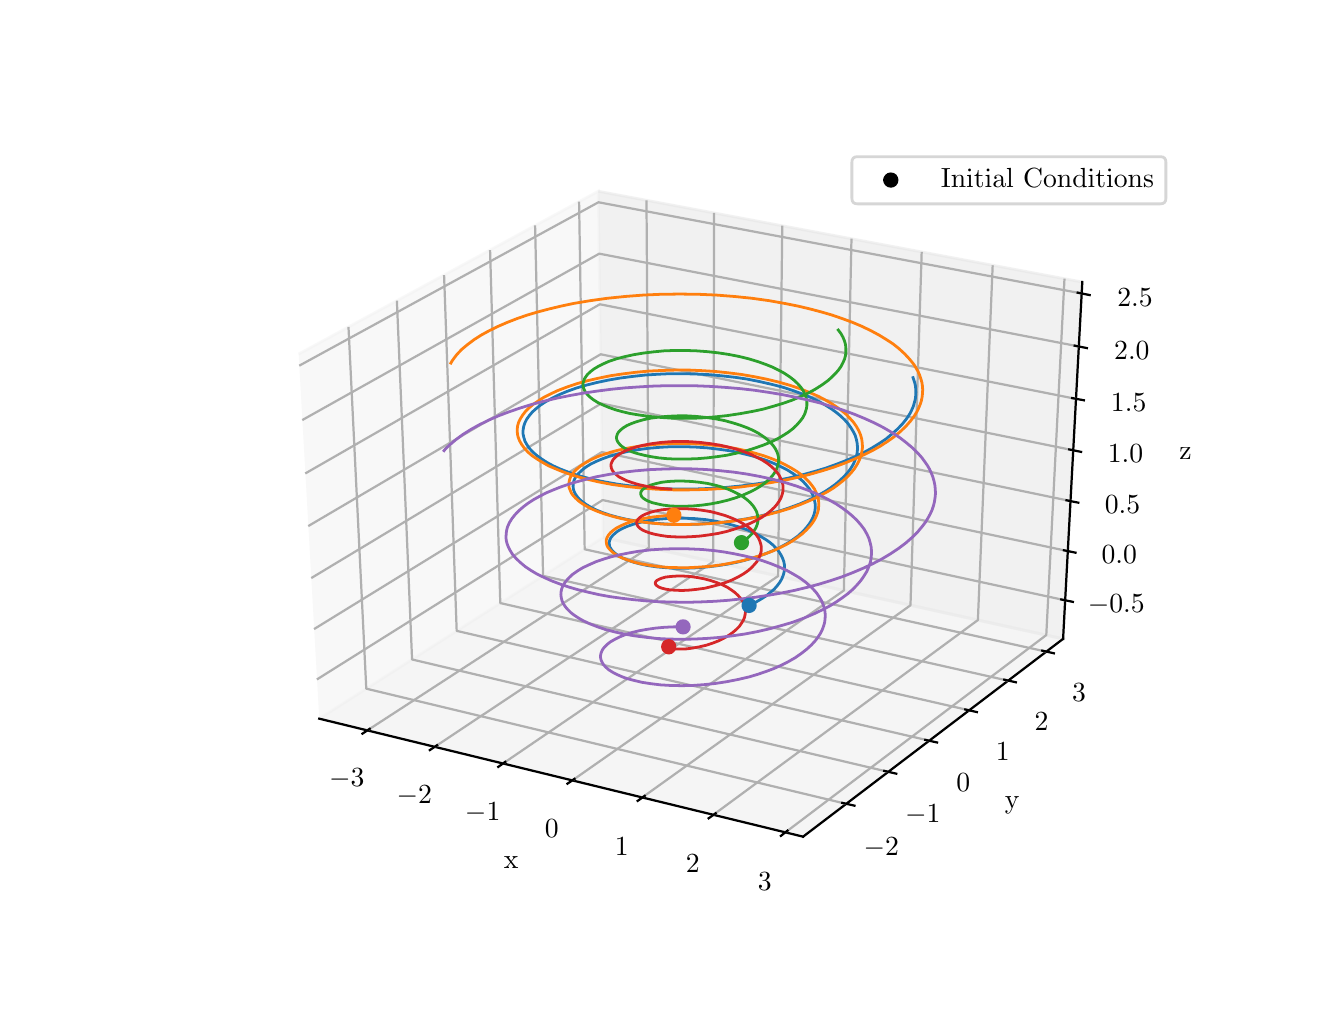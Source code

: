 \begingroup%
\makeatletter%
\begin{pgfpicture}%
\pgfpathrectangle{\pgfpointorigin}{\pgfqpoint{6.4in}{4.8in}}%
\pgfusepath{use as bounding box, clip}%
\begin{pgfscope}%
\pgfsetbuttcap%
\pgfsetmiterjoin%
\definecolor{currentfill}{rgb}{1.0,1.0,1.0}%
\pgfsetfillcolor{currentfill}%
\pgfsetlinewidth{0.0pt}%
\definecolor{currentstroke}{rgb}{1.0,1.0,1.0}%
\pgfsetstrokecolor{currentstroke}%
\pgfsetdash{}{0pt}%
\pgfpathmoveto{\pgfqpoint{0.0in}{0.0in}}%
\pgfpathlineto{\pgfqpoint{6.4in}{0.0in}}%
\pgfpathlineto{\pgfqpoint{6.4in}{4.8in}}%
\pgfpathlineto{\pgfqpoint{0.0in}{4.8in}}%
\pgfpathclose%
\pgfusepath{fill}%
\end{pgfscope}%
\begin{pgfscope}%
\pgfsetbuttcap%
\pgfsetmiterjoin%
\definecolor{currentfill}{rgb}{1.0,1.0,1.0}%
\pgfsetfillcolor{currentfill}%
\pgfsetlinewidth{0.0pt}%
\definecolor{currentstroke}{rgb}{0.0,0.0,0.0}%
\pgfsetstrokecolor{currentstroke}%
\pgfsetstrokeopacity{0.0}%
\pgfsetdash{}{0pt}%
\pgfpathmoveto{\pgfqpoint{0.8in}{0.528in}}%
\pgfpathlineto{\pgfqpoint{5.76in}{0.528in}}%
\pgfpathlineto{\pgfqpoint{5.76in}{4.224in}}%
\pgfpathlineto{\pgfqpoint{0.8in}{4.224in}}%
\pgfpathclose%
\pgfusepath{fill}%
\end{pgfscope}%
\begin{pgfscope}%
\pgfsetbuttcap%
\pgfsetmiterjoin%
\definecolor{currentfill}{rgb}{0.95,0.95,0.95}%
\pgfsetfillcolor{currentfill}%
\pgfsetfillopacity{0.5}%
\pgfsetlinewidth{1.004pt}%
\definecolor{currentstroke}{rgb}{0.95,0.95,0.95}%
\pgfsetstrokecolor{currentstroke}%
\pgfsetstrokeopacity{0.5}%
\pgfsetdash{}{0pt}%
\pgfpathmoveto{\pgfqpoint{1.458in}{1.345in}}%
\pgfpathlineto{\pgfqpoint{2.877in}{2.251in}}%
\pgfpathlineto{\pgfqpoint{2.853in}{3.982in}}%
\pgfpathlineto{\pgfqpoint{1.355in}{3.168in}}%
\pgfusepath{stroke,fill}%
\end{pgfscope}%
\begin{pgfscope}%
\pgfsetbuttcap%
\pgfsetmiterjoin%
\definecolor{currentfill}{rgb}{0.9,0.9,0.9}%
\pgfsetfillcolor{currentfill}%
\pgfsetfillopacity{0.5}%
\pgfsetlinewidth{1.004pt}%
\definecolor{currentstroke}{rgb}{0.9,0.9,0.9}%
\pgfsetstrokecolor{currentstroke}%
\pgfsetstrokeopacity{0.5}%
\pgfsetdash{}{0pt}%
\pgfpathmoveto{\pgfqpoint{2.877in}{2.251in}}%
\pgfpathlineto{\pgfqpoint{5.177in}{1.744in}}%
\pgfpathlineto{\pgfqpoint{5.273in}{3.528in}}%
\pgfpathlineto{\pgfqpoint{2.853in}{3.982in}}%
\pgfusepath{stroke,fill}%
\end{pgfscope}%
\begin{pgfscope}%
\pgfsetbuttcap%
\pgfsetmiterjoin%
\definecolor{currentfill}{rgb}{0.925,0.925,0.925}%
\pgfsetfillcolor{currentfill}%
\pgfsetfillopacity{0.5}%
\pgfsetlinewidth{1.004pt}%
\definecolor{currentstroke}{rgb}{0.925,0.925,0.925}%
\pgfsetstrokecolor{currentstroke}%
\pgfsetstrokeopacity{0.5}%
\pgfsetdash{}{0pt}%
\pgfpathmoveto{\pgfqpoint{1.458in}{1.345in}}%
\pgfpathlineto{\pgfqpoint{3.877in}{0.755in}}%
\pgfpathlineto{\pgfqpoint{5.177in}{1.744in}}%
\pgfpathlineto{\pgfqpoint{2.877in}{2.251in}}%
\pgfusepath{stroke,fill}%
\end{pgfscope}%
\begin{pgfscope}%
\pgfsetrectcap%
\pgfsetroundjoin%
\pgfsetlinewidth{0.803pt}%
\definecolor{currentstroke}{rgb}{0.0,0.0,0.0}%
\pgfsetstrokecolor{currentstroke}%
\pgfsetdash{}{0pt}%
\pgfpathmoveto{\pgfqpoint{1.458in}{1.345in}}%
\pgfpathlineto{\pgfqpoint{3.877in}{0.755in}}%
\pgfusepath{stroke}%
\end{pgfscope}%
\begin{pgfscope}%
\definecolor{textcolor}{rgb}{0.0,0.0,0.0}%
\pgfsetstrokecolor{textcolor}%
\pgfsetfillcolor{textcolor}%
\pgftext[x=2.418in,y=0.627in,,]{\color{textcolor}\rmfamily\fontsize{10.0}{12.0}\selectfont x}%
\end{pgfscope}%
\begin{pgfscope}%
\pgfsetbuttcap%
\pgfsetroundjoin%
\pgfsetlinewidth{0.803pt}%
\definecolor{currentstroke}{rgb}{0.69,0.69,0.69}%
\pgfsetstrokecolor{currentstroke}%
\pgfsetdash{}{0pt}%
\pgfpathmoveto{\pgfqpoint{1.698in}{1.286in}}%
\pgfpathlineto{\pgfqpoint{3.106in}{2.2in}}%
\pgfpathlineto{\pgfqpoint{3.094in}{3.937in}}%
\pgfusepath{stroke}%
\end{pgfscope}%
\begin{pgfscope}%
\pgfsetbuttcap%
\pgfsetroundjoin%
\pgfsetlinewidth{0.803pt}%
\definecolor{currentstroke}{rgb}{0.69,0.69,0.69}%
\pgfsetstrokecolor{currentstroke}%
\pgfsetdash{}{0pt}%
\pgfpathmoveto{\pgfqpoint{2.035in}{1.204in}}%
\pgfpathlineto{\pgfqpoint{3.428in}{2.13in}}%
\pgfpathlineto{\pgfqpoint{3.432in}{3.874in}}%
\pgfusepath{stroke}%
\end{pgfscope}%
\begin{pgfscope}%
\pgfsetbuttcap%
\pgfsetroundjoin%
\pgfsetlinewidth{0.803pt}%
\definecolor{currentstroke}{rgb}{0.69,0.69,0.69}%
\pgfsetstrokecolor{currentstroke}%
\pgfsetdash{}{0pt}%
\pgfpathmoveto{\pgfqpoint{2.377in}{1.121in}}%
\pgfpathlineto{\pgfqpoint{3.752in}{2.058in}}%
\pgfpathlineto{\pgfqpoint{3.773in}{3.81in}}%
\pgfusepath{stroke}%
\end{pgfscope}%
\begin{pgfscope}%
\pgfsetbuttcap%
\pgfsetroundjoin%
\pgfsetlinewidth{0.803pt}%
\definecolor{currentstroke}{rgb}{0.69,0.69,0.69}%
\pgfsetstrokecolor{currentstroke}%
\pgfsetdash{}{0pt}%
\pgfpathmoveto{\pgfqpoint{2.723in}{1.036in}}%
\pgfpathlineto{\pgfqpoint{4.081in}{1.986in}}%
\pgfpathlineto{\pgfqpoint{4.119in}{3.745in}}%
\pgfusepath{stroke}%
\end{pgfscope}%
\begin{pgfscope}%
\pgfsetbuttcap%
\pgfsetroundjoin%
\pgfsetlinewidth{0.803pt}%
\definecolor{currentstroke}{rgb}{0.69,0.69,0.69}%
\pgfsetstrokecolor{currentstroke}%
\pgfsetdash{}{0pt}%
\pgfpathmoveto{\pgfqpoint{3.073in}{0.951in}}%
\pgfpathlineto{\pgfqpoint{4.414in}{1.912in}}%
\pgfpathlineto{\pgfqpoint{4.47in}{3.679in}}%
\pgfusepath{stroke}%
\end{pgfscope}%
\begin{pgfscope}%
\pgfsetbuttcap%
\pgfsetroundjoin%
\pgfsetlinewidth{0.803pt}%
\definecolor{currentstroke}{rgb}{0.69,0.69,0.69}%
\pgfsetstrokecolor{currentstroke}%
\pgfsetdash{}{0pt}%
\pgfpathmoveto{\pgfqpoint{3.428in}{0.864in}}%
\pgfpathlineto{\pgfqpoint{4.751in}{1.838in}}%
\pgfpathlineto{\pgfqpoint{4.825in}{3.612in}}%
\pgfusepath{stroke}%
\end{pgfscope}%
\begin{pgfscope}%
\pgfsetbuttcap%
\pgfsetroundjoin%
\pgfsetlinewidth{0.803pt}%
\definecolor{currentstroke}{rgb}{0.69,0.69,0.69}%
\pgfsetstrokecolor{currentstroke}%
\pgfsetdash{}{0pt}%
\pgfpathmoveto{\pgfqpoint{3.788in}{0.776in}}%
\pgfpathlineto{\pgfqpoint{5.093in}{1.763in}}%
\pgfpathlineto{\pgfqpoint{5.184in}{3.545in}}%
\pgfusepath{stroke}%
\end{pgfscope}%
\begin{pgfscope}%
\pgfsetrectcap%
\pgfsetroundjoin%
\pgfsetlinewidth{0.803pt}%
\definecolor{currentstroke}{rgb}{0.0,0.0,0.0}%
\pgfsetstrokecolor{currentstroke}%
\pgfsetdash{}{0pt}%
\pgfpathmoveto{\pgfqpoint{1.71in}{1.294in}}%
\pgfpathlineto{\pgfqpoint{1.674in}{1.27in}}%
\pgfusepath{stroke}%
\end{pgfscope}%
\begin{pgfscope}%
\definecolor{textcolor}{rgb}{0.0,0.0,0.0}%
\pgfsetstrokecolor{textcolor}%
\pgfsetfillcolor{textcolor}%
\pgftext[x=1.596in,y=1.093in,,top]{\color{textcolor}\rmfamily\fontsize{10.0}{12.0}\selectfont \(\displaystyle -3\)}%
\end{pgfscope}%
\begin{pgfscope}%
\pgfsetrectcap%
\pgfsetroundjoin%
\pgfsetlinewidth{0.803pt}%
\definecolor{currentstroke}{rgb}{0.0,0.0,0.0}%
\pgfsetstrokecolor{currentstroke}%
\pgfsetdash{}{0pt}%
\pgfpathmoveto{\pgfqpoint{2.047in}{1.212in}}%
\pgfpathlineto{\pgfqpoint{2.011in}{1.188in}}%
\pgfusepath{stroke}%
\end{pgfscope}%
\begin{pgfscope}%
\definecolor{textcolor}{rgb}{0.0,0.0,0.0}%
\pgfsetstrokecolor{textcolor}%
\pgfsetfillcolor{textcolor}%
\pgftext[x=1.933in,y=1.009in,,top]{\color{textcolor}\rmfamily\fontsize{10.0}{12.0}\selectfont \(\displaystyle -2\)}%
\end{pgfscope}%
\begin{pgfscope}%
\pgfsetrectcap%
\pgfsetroundjoin%
\pgfsetlinewidth{0.803pt}%
\definecolor{currentstroke}{rgb}{0.0,0.0,0.0}%
\pgfsetstrokecolor{currentstroke}%
\pgfsetdash{}{0pt}%
\pgfpathmoveto{\pgfqpoint{2.388in}{1.129in}}%
\pgfpathlineto{\pgfqpoint{2.353in}{1.104in}}%
\pgfusepath{stroke}%
\end{pgfscope}%
\begin{pgfscope}%
\definecolor{textcolor}{rgb}{0.0,0.0,0.0}%
\pgfsetstrokecolor{textcolor}%
\pgfsetfillcolor{textcolor}%
\pgftext[x=2.275in,y=0.925in,,top]{\color{textcolor}\rmfamily\fontsize{10.0}{12.0}\selectfont \(\displaystyle -1\)}%
\end{pgfscope}%
\begin{pgfscope}%
\pgfsetrectcap%
\pgfsetroundjoin%
\pgfsetlinewidth{0.803pt}%
\definecolor{currentstroke}{rgb}{0.0,0.0,0.0}%
\pgfsetstrokecolor{currentstroke}%
\pgfsetdash{}{0pt}%
\pgfpathmoveto{\pgfqpoint{2.734in}{1.044in}}%
\pgfpathlineto{\pgfqpoint{2.699in}{1.02in}}%
\pgfusepath{stroke}%
\end{pgfscope}%
\begin{pgfscope}%
\definecolor{textcolor}{rgb}{0.0,0.0,0.0}%
\pgfsetstrokecolor{textcolor}%
\pgfsetfillcolor{textcolor}%
\pgftext[x=2.621in,y=0.839in,,top]{\color{textcolor}\rmfamily\fontsize{10.0}{12.0}\selectfont \(\displaystyle 0\)}%
\end{pgfscope}%
\begin{pgfscope}%
\pgfsetrectcap%
\pgfsetroundjoin%
\pgfsetlinewidth{0.803pt}%
\definecolor{currentstroke}{rgb}{0.0,0.0,0.0}%
\pgfsetstrokecolor{currentstroke}%
\pgfsetdash{}{0pt}%
\pgfpathmoveto{\pgfqpoint{3.085in}{0.959in}}%
\pgfpathlineto{\pgfqpoint{3.05in}{0.934in}}%
\pgfusepath{stroke}%
\end{pgfscope}%
\begin{pgfscope}%
\definecolor{textcolor}{rgb}{0.0,0.0,0.0}%
\pgfsetstrokecolor{textcolor}%
\pgfsetfillcolor{textcolor}%
\pgftext[x=2.971in,y=0.752in,,top]{\color{textcolor}\rmfamily\fontsize{10.0}{12.0}\selectfont \(\displaystyle 1\)}%
\end{pgfscope}%
\begin{pgfscope}%
\pgfsetrectcap%
\pgfsetroundjoin%
\pgfsetlinewidth{0.803pt}%
\definecolor{currentstroke}{rgb}{0.0,0.0,0.0}%
\pgfsetstrokecolor{currentstroke}%
\pgfsetdash{}{0pt}%
\pgfpathmoveto{\pgfqpoint{3.44in}{0.872in}}%
\pgfpathlineto{\pgfqpoint{3.405in}{0.847in}}%
\pgfusepath{stroke}%
\end{pgfscope}%
\begin{pgfscope}%
\definecolor{textcolor}{rgb}{0.0,0.0,0.0}%
\pgfsetstrokecolor{textcolor}%
\pgfsetfillcolor{textcolor}%
\pgftext[x=3.326in,y=0.664in,,top]{\color{textcolor}\rmfamily\fontsize{10.0}{12.0}\selectfont \(\displaystyle 2\)}%
\end{pgfscope}%
\begin{pgfscope}%
\pgfsetrectcap%
\pgfsetroundjoin%
\pgfsetlinewidth{0.803pt}%
\definecolor{currentstroke}{rgb}{0.0,0.0,0.0}%
\pgfsetstrokecolor{currentstroke}%
\pgfsetdash{}{0pt}%
\pgfpathmoveto{\pgfqpoint{3.799in}{0.785in}}%
\pgfpathlineto{\pgfqpoint{3.766in}{0.759in}}%
\pgfusepath{stroke}%
\end{pgfscope}%
\begin{pgfscope}%
\definecolor{textcolor}{rgb}{0.0,0.0,0.0}%
\pgfsetstrokecolor{textcolor}%
\pgfsetfillcolor{textcolor}%
\pgftext[x=3.686in,y=0.574in,,top]{\color{textcolor}\rmfamily\fontsize{10.0}{12.0}\selectfont \(\displaystyle 3\)}%
\end{pgfscope}%
\begin{pgfscope}%
\pgfsetrectcap%
\pgfsetroundjoin%
\pgfsetlinewidth{0.803pt}%
\definecolor{currentstroke}{rgb}{0.0,0.0,0.0}%
\pgfsetstrokecolor{currentstroke}%
\pgfsetdash{}{0pt}%
\pgfpathmoveto{\pgfqpoint{5.177in}{1.744in}}%
\pgfpathlineto{\pgfqpoint{3.877in}{0.755in}}%
\pgfusepath{stroke}%
\end{pgfscope}%
\begin{pgfscope}%
\definecolor{textcolor}{rgb}{0.0,0.0,0.0}%
\pgfsetstrokecolor{textcolor}%
\pgfsetfillcolor{textcolor}%
\pgftext[x=4.922in,y=0.914in,,]{\color{textcolor}\rmfamily\fontsize{10.0}{12.0}\selectfont y}%
\end{pgfscope}%
\begin{pgfscope}%
\pgfsetbuttcap%
\pgfsetroundjoin%
\pgfsetlinewidth{0.803pt}%
\definecolor{currentstroke}{rgb}{0.69,0.69,0.69}%
\pgfsetstrokecolor{currentstroke}%
\pgfsetdash{}{0pt}%
\pgfpathmoveto{\pgfqpoint{1.604in}{3.304in}}%
\pgfpathlineto{\pgfqpoint{1.693in}{1.495in}}%
\pgfpathlineto{\pgfqpoint{4.093in}{0.919in}}%
\pgfusepath{stroke}%
\end{pgfscope}%
\begin{pgfscope}%
\pgfsetbuttcap%
\pgfsetroundjoin%
\pgfsetlinewidth{0.803pt}%
\definecolor{currentstroke}{rgb}{0.69,0.69,0.69}%
\pgfsetstrokecolor{currentstroke}%
\pgfsetdash{}{0pt}%
\pgfpathmoveto{\pgfqpoint{1.846in}{3.435in}}%
\pgfpathlineto{\pgfqpoint{1.922in}{1.641in}}%
\pgfpathlineto{\pgfqpoint{4.303in}{1.079in}}%
\pgfusepath{stroke}%
\end{pgfscope}%
\begin{pgfscope}%
\pgfsetbuttcap%
\pgfsetroundjoin%
\pgfsetlinewidth{0.803pt}%
\definecolor{currentstroke}{rgb}{0.69,0.69,0.69}%
\pgfsetstrokecolor{currentstroke}%
\pgfsetdash{}{0pt}%
\pgfpathmoveto{\pgfqpoint{2.082in}{3.563in}}%
\pgfpathlineto{\pgfqpoint{2.145in}{1.784in}}%
\pgfpathlineto{\pgfqpoint{4.508in}{1.235in}}%
\pgfusepath{stroke}%
\end{pgfscope}%
\begin{pgfscope}%
\pgfsetbuttcap%
\pgfsetroundjoin%
\pgfsetlinewidth{0.803pt}%
\definecolor{currentstroke}{rgb}{0.69,0.69,0.69}%
\pgfsetstrokecolor{currentstroke}%
\pgfsetdash{}{0pt}%
\pgfpathmoveto{\pgfqpoint{2.312in}{3.688in}}%
\pgfpathlineto{\pgfqpoint{2.363in}{1.923in}}%
\pgfpathlineto{\pgfqpoint{4.707in}{1.387in}}%
\pgfusepath{stroke}%
\end{pgfscope}%
\begin{pgfscope}%
\pgfsetbuttcap%
\pgfsetroundjoin%
\pgfsetlinewidth{0.803pt}%
\definecolor{currentstroke}{rgb}{0.69,0.69,0.69}%
\pgfsetstrokecolor{currentstroke}%
\pgfsetdash{}{0pt}%
\pgfpathmoveto{\pgfqpoint{2.537in}{3.811in}}%
\pgfpathlineto{\pgfqpoint{2.577in}{2.059in}}%
\pgfpathlineto{\pgfqpoint{4.902in}{1.535in}}%
\pgfusepath{stroke}%
\end{pgfscope}%
\begin{pgfscope}%
\pgfsetbuttcap%
\pgfsetroundjoin%
\pgfsetlinewidth{0.803pt}%
\definecolor{currentstroke}{rgb}{0.69,0.69,0.69}%
\pgfsetstrokecolor{currentstroke}%
\pgfsetdash{}{0pt}%
\pgfpathmoveto{\pgfqpoint{2.757in}{3.93in}}%
\pgfpathlineto{\pgfqpoint{2.785in}{2.192in}}%
\pgfpathlineto{\pgfqpoint{5.093in}{1.68in}}%
\pgfusepath{stroke}%
\end{pgfscope}%
\begin{pgfscope}%
\pgfsetrectcap%
\pgfsetroundjoin%
\pgfsetlinewidth{0.803pt}%
\definecolor{currentstroke}{rgb}{0.0,0.0,0.0}%
\pgfsetstrokecolor{currentstroke}%
\pgfsetdash{}{0pt}%
\pgfpathmoveto{\pgfqpoint{4.073in}{0.924in}}%
\pgfpathlineto{\pgfqpoint{4.134in}{0.91in}}%
\pgfusepath{stroke}%
\end{pgfscope}%
\begin{pgfscope}%
\definecolor{textcolor}{rgb}{0.0,0.0,0.0}%
\pgfsetstrokecolor{textcolor}%
\pgfsetfillcolor{textcolor}%
\pgftext[x=4.268in,y=0.752in,,top]{\color{textcolor}\rmfamily\fontsize{10.0}{12.0}\selectfont \(\displaystyle -2\)}%
\end{pgfscope}%
\begin{pgfscope}%
\pgfsetrectcap%
\pgfsetroundjoin%
\pgfsetlinewidth{0.803pt}%
\definecolor{currentstroke}{rgb}{0.0,0.0,0.0}%
\pgfsetstrokecolor{currentstroke}%
\pgfsetdash{}{0pt}%
\pgfpathmoveto{\pgfqpoint{4.283in}{1.084in}}%
\pgfpathlineto{\pgfqpoint{4.343in}{1.07in}}%
\pgfusepath{stroke}%
\end{pgfscope}%
\begin{pgfscope}%
\definecolor{textcolor}{rgb}{0.0,0.0,0.0}%
\pgfsetstrokecolor{textcolor}%
\pgfsetfillcolor{textcolor}%
\pgftext[x=4.476in,y=0.913in,,top]{\color{textcolor}\rmfamily\fontsize{10.0}{12.0}\selectfont \(\displaystyle -1\)}%
\end{pgfscope}%
\begin{pgfscope}%
\pgfsetrectcap%
\pgfsetroundjoin%
\pgfsetlinewidth{0.803pt}%
\definecolor{currentstroke}{rgb}{0.0,0.0,0.0}%
\pgfsetstrokecolor{currentstroke}%
\pgfsetdash{}{0pt}%
\pgfpathmoveto{\pgfqpoint{4.488in}{1.239in}}%
\pgfpathlineto{\pgfqpoint{4.547in}{1.226in}}%
\pgfusepath{stroke}%
\end{pgfscope}%
\begin{pgfscope}%
\definecolor{textcolor}{rgb}{0.0,0.0,0.0}%
\pgfsetstrokecolor{textcolor}%
\pgfsetfillcolor{textcolor}%
\pgftext[x=4.678in,y=1.071in,,top]{\color{textcolor}\rmfamily\fontsize{10.0}{12.0}\selectfont \(\displaystyle 0\)}%
\end{pgfscope}%
\begin{pgfscope}%
\pgfsetrectcap%
\pgfsetroundjoin%
\pgfsetlinewidth{0.803pt}%
\definecolor{currentstroke}{rgb}{0.0,0.0,0.0}%
\pgfsetstrokecolor{currentstroke}%
\pgfsetdash{}{0pt}%
\pgfpathmoveto{\pgfqpoint{4.688in}{1.391in}}%
\pgfpathlineto{\pgfqpoint{4.746in}{1.378in}}%
\pgfusepath{stroke}%
\end{pgfscope}%
\begin{pgfscope}%
\definecolor{textcolor}{rgb}{0.0,0.0,0.0}%
\pgfsetstrokecolor{textcolor}%
\pgfsetfillcolor{textcolor}%
\pgftext[x=4.876in,y=1.225in,,top]{\color{textcolor}\rmfamily\fontsize{10.0}{12.0}\selectfont \(\displaystyle 1\)}%
\end{pgfscope}%
\begin{pgfscope}%
\pgfsetrectcap%
\pgfsetroundjoin%
\pgfsetlinewidth{0.803pt}%
\definecolor{currentstroke}{rgb}{0.0,0.0,0.0}%
\pgfsetstrokecolor{currentstroke}%
\pgfsetdash{}{0pt}%
\pgfpathmoveto{\pgfqpoint{4.883in}{1.54in}}%
\pgfpathlineto{\pgfqpoint{4.941in}{1.527in}}%
\pgfusepath{stroke}%
\end{pgfscope}%
\begin{pgfscope}%
\definecolor{textcolor}{rgb}{0.0,0.0,0.0}%
\pgfsetstrokecolor{textcolor}%
\pgfsetfillcolor{textcolor}%
\pgftext[x=5.069in,y=1.375in,,top]{\color{textcolor}\rmfamily\fontsize{10.0}{12.0}\selectfont \(\displaystyle 2\)}%
\end{pgfscope}%
\begin{pgfscope}%
\pgfsetrectcap%
\pgfsetroundjoin%
\pgfsetlinewidth{0.803pt}%
\definecolor{currentstroke}{rgb}{0.0,0.0,0.0}%
\pgfsetstrokecolor{currentstroke}%
\pgfsetdash{}{0pt}%
\pgfpathmoveto{\pgfqpoint{5.073in}{1.685in}}%
\pgfpathlineto{\pgfqpoint{5.131in}{1.672in}}%
\pgfusepath{stroke}%
\end{pgfscope}%
\begin{pgfscope}%
\definecolor{textcolor}{rgb}{0.0,0.0,0.0}%
\pgfsetstrokecolor{textcolor}%
\pgfsetfillcolor{textcolor}%
\pgftext[x=5.257in,y=1.522in,,top]{\color{textcolor}\rmfamily\fontsize{10.0}{12.0}\selectfont \(\displaystyle 3\)}%
\end{pgfscope}%
\begin{pgfscope}%
\pgfsetrectcap%
\pgfsetroundjoin%
\pgfsetlinewidth{0.803pt}%
\definecolor{currentstroke}{rgb}{0.0,0.0,0.0}%
\pgfsetstrokecolor{currentstroke}%
\pgfsetdash{}{0pt}%
\pgfpathmoveto{\pgfqpoint{5.177in}{1.744in}}%
\pgfpathlineto{\pgfqpoint{5.273in}{3.528in}}%
\pgfusepath{stroke}%
\end{pgfscope}%
\begin{pgfscope}%
\definecolor{textcolor}{rgb}{0.0,0.0,0.0}%
\pgfsetstrokecolor{textcolor}%
\pgfsetfillcolor{textcolor}%
\pgftext[x=5.789in,y=2.67in,,]{\color{textcolor}\rmfamily\fontsize{10.0}{12.0}\selectfont z}%
\end{pgfscope}%
\begin{pgfscope}%
\pgfsetbuttcap%
\pgfsetroundjoin%
\pgfsetlinewidth{0.803pt}%
\definecolor{currentstroke}{rgb}{0.69,0.69,0.69}%
\pgfsetstrokecolor{currentstroke}%
\pgfsetdash{}{0pt}%
\pgfpathmoveto{\pgfqpoint{5.187in}{1.937in}}%
\pgfpathlineto{\pgfqpoint{2.875in}{2.438in}}%
\pgfpathlineto{\pgfqpoint{1.446in}{1.541in}}%
\pgfusepath{stroke}%
\end{pgfscope}%
\begin{pgfscope}%
\pgfsetbuttcap%
\pgfsetroundjoin%
\pgfsetlinewidth{0.803pt}%
\definecolor{currentstroke}{rgb}{0.69,0.69,0.69}%
\pgfsetstrokecolor{currentstroke}%
\pgfsetdash{}{0pt}%
\pgfpathmoveto{\pgfqpoint{5.2in}{2.183in}}%
\pgfpathlineto{\pgfqpoint{2.871in}{2.678in}}%
\pgfpathlineto{\pgfqpoint{1.432in}{1.793in}}%
\pgfusepath{stroke}%
\end{pgfscope}%
\begin{pgfscope}%
\pgfsetbuttcap%
\pgfsetroundjoin%
\pgfsetlinewidth{0.803pt}%
\definecolor{currentstroke}{rgb}{0.69,0.69,0.69}%
\pgfsetstrokecolor{currentstroke}%
\pgfsetdash{}{0pt}%
\pgfpathmoveto{\pgfqpoint{5.214in}{2.433in}}%
\pgfpathlineto{\pgfqpoint{2.868in}{2.921in}}%
\pgfpathlineto{\pgfqpoint{1.418in}{2.048in}}%
\pgfusepath{stroke}%
\end{pgfscope}%
\begin{pgfscope}%
\pgfsetbuttcap%
\pgfsetroundjoin%
\pgfsetlinewidth{0.803pt}%
\definecolor{currentstroke}{rgb}{0.69,0.69,0.69}%
\pgfsetstrokecolor{currentstroke}%
\pgfsetdash{}{0pt}%
\pgfpathmoveto{\pgfqpoint{5.228in}{2.687in}}%
\pgfpathlineto{\pgfqpoint{2.865in}{3.167in}}%
\pgfpathlineto{\pgfqpoint{1.403in}{2.308in}}%
\pgfusepath{stroke}%
\end{pgfscope}%
\begin{pgfscope}%
\pgfsetbuttcap%
\pgfsetroundjoin%
\pgfsetlinewidth{0.803pt}%
\definecolor{currentstroke}{rgb}{0.69,0.69,0.69}%
\pgfsetstrokecolor{currentstroke}%
\pgfsetdash{}{0pt}%
\pgfpathmoveto{\pgfqpoint{5.241in}{2.944in}}%
\pgfpathlineto{\pgfqpoint{2.861in}{3.417in}}%
\pgfpathlineto{\pgfqpoint{1.388in}{2.571in}}%
\pgfusepath{stroke}%
\end{pgfscope}%
\begin{pgfscope}%
\pgfsetbuttcap%
\pgfsetroundjoin%
\pgfsetlinewidth{0.803pt}%
\definecolor{currentstroke}{rgb}{0.69,0.69,0.69}%
\pgfsetstrokecolor{currentstroke}%
\pgfsetdash{}{0pt}%
\pgfpathmoveto{\pgfqpoint{5.256in}{3.206in}}%
\pgfpathlineto{\pgfqpoint{2.858in}{3.67in}}%
\pgfpathlineto{\pgfqpoint{1.373in}{2.838in}}%
\pgfusepath{stroke}%
\end{pgfscope}%
\begin{pgfscope}%
\pgfsetbuttcap%
\pgfsetroundjoin%
\pgfsetlinewidth{0.803pt}%
\definecolor{currentstroke}{rgb}{0.69,0.69,0.69}%
\pgfsetstrokecolor{currentstroke}%
\pgfsetdash{}{0pt}%
\pgfpathmoveto{\pgfqpoint{5.27in}{3.471in}}%
\pgfpathlineto{\pgfqpoint{2.854in}{3.927in}}%
\pgfpathlineto{\pgfqpoint{1.358in}{3.11in}}%
\pgfusepath{stroke}%
\end{pgfscope}%
\begin{pgfscope}%
\pgfsetrectcap%
\pgfsetroundjoin%
\pgfsetlinewidth{0.803pt}%
\definecolor{currentstroke}{rgb}{0.0,0.0,0.0}%
\pgfsetstrokecolor{currentstroke}%
\pgfsetdash{}{0pt}%
\pgfpathmoveto{\pgfqpoint{5.168in}{1.941in}}%
\pgfpathlineto{\pgfqpoint{5.226in}{1.929in}}%
\pgfusepath{stroke}%
\end{pgfscope}%
\begin{pgfscope}%
\definecolor{textcolor}{rgb}{0.0,0.0,0.0}%
\pgfsetstrokecolor{textcolor}%
\pgfsetfillcolor{textcolor}%
\pgftext[x=5.443in,y=1.964in,,top]{\color{textcolor}\rmfamily\fontsize{10.0}{12.0}\selectfont \(\displaystyle -0.5\)}%
\end{pgfscope}%
\begin{pgfscope}%
\pgfsetrectcap%
\pgfsetroundjoin%
\pgfsetlinewidth{0.803pt}%
\definecolor{currentstroke}{rgb}{0.0,0.0,0.0}%
\pgfsetstrokecolor{currentstroke}%
\pgfsetdash{}{0pt}%
\pgfpathmoveto{\pgfqpoint{5.181in}{2.187in}}%
\pgfpathlineto{\pgfqpoint{5.239in}{2.175in}}%
\pgfusepath{stroke}%
\end{pgfscope}%
\begin{pgfscope}%
\definecolor{textcolor}{rgb}{0.0,0.0,0.0}%
\pgfsetstrokecolor{textcolor}%
\pgfsetfillcolor{textcolor}%
\pgftext[x=5.458in,y=2.21in,,top]{\color{textcolor}\rmfamily\fontsize{10.0}{12.0}\selectfont \(\displaystyle 0.0\)}%
\end{pgfscope}%
\begin{pgfscope}%
\pgfsetrectcap%
\pgfsetroundjoin%
\pgfsetlinewidth{0.803pt}%
\definecolor{currentstroke}{rgb}{0.0,0.0,0.0}%
\pgfsetstrokecolor{currentstroke}%
\pgfsetdash{}{0pt}%
\pgfpathmoveto{\pgfqpoint{5.194in}{2.437in}}%
\pgfpathlineto{\pgfqpoint{5.253in}{2.425in}}%
\pgfusepath{stroke}%
\end{pgfscope}%
\begin{pgfscope}%
\definecolor{textcolor}{rgb}{0.0,0.0,0.0}%
\pgfsetstrokecolor{textcolor}%
\pgfsetfillcolor{textcolor}%
\pgftext[x=5.474in,y=2.46in,,top]{\color{textcolor}\rmfamily\fontsize{10.0}{12.0}\selectfont \(\displaystyle 0.5\)}%
\end{pgfscope}%
\begin{pgfscope}%
\pgfsetrectcap%
\pgfsetroundjoin%
\pgfsetlinewidth{0.803pt}%
\definecolor{currentstroke}{rgb}{0.0,0.0,0.0}%
\pgfsetstrokecolor{currentstroke}%
\pgfsetdash{}{0pt}%
\pgfpathmoveto{\pgfqpoint{5.208in}{2.691in}}%
\pgfpathlineto{\pgfqpoint{5.267in}{2.679in}}%
\pgfusepath{stroke}%
\end{pgfscope}%
\begin{pgfscope}%
\definecolor{textcolor}{rgb}{0.0,0.0,0.0}%
\pgfsetstrokecolor{textcolor}%
\pgfsetfillcolor{textcolor}%
\pgftext[x=5.489in,y=2.713in,,top]{\color{textcolor}\rmfamily\fontsize{10.0}{12.0}\selectfont \(\displaystyle 1.0\)}%
\end{pgfscope}%
\begin{pgfscope}%
\pgfsetrectcap%
\pgfsetroundjoin%
\pgfsetlinewidth{0.803pt}%
\definecolor{currentstroke}{rgb}{0.0,0.0,0.0}%
\pgfsetstrokecolor{currentstroke}%
\pgfsetdash{}{0pt}%
\pgfpathmoveto{\pgfqpoint{5.222in}{2.948in}}%
\pgfpathlineto{\pgfqpoint{5.281in}{2.937in}}%
\pgfusepath{stroke}%
\end{pgfscope}%
\begin{pgfscope}%
\definecolor{textcolor}{rgb}{0.0,0.0,0.0}%
\pgfsetstrokecolor{textcolor}%
\pgfsetfillcolor{textcolor}%
\pgftext[x=5.505in,y=2.97in,,top]{\color{textcolor}\rmfamily\fontsize{10.0}{12.0}\selectfont \(\displaystyle 1.5\)}%
\end{pgfscope}%
\begin{pgfscope}%
\pgfsetrectcap%
\pgfsetroundjoin%
\pgfsetlinewidth{0.803pt}%
\definecolor{currentstroke}{rgb}{0.0,0.0,0.0}%
\pgfsetstrokecolor{currentstroke}%
\pgfsetdash{}{0pt}%
\pgfpathmoveto{\pgfqpoint{5.235in}{3.21in}}%
\pgfpathlineto{\pgfqpoint{5.296in}{3.198in}}%
\pgfusepath{stroke}%
\end{pgfscope}%
\begin{pgfscope}%
\definecolor{textcolor}{rgb}{0.0,0.0,0.0}%
\pgfsetstrokecolor{textcolor}%
\pgfsetfillcolor{textcolor}%
\pgftext[x=5.521in,y=3.231in,,top]{\color{textcolor}\rmfamily\fontsize{10.0}{12.0}\selectfont \(\displaystyle 2.0\)}%
\end{pgfscope}%
\begin{pgfscope}%
\pgfsetrectcap%
\pgfsetroundjoin%
\pgfsetlinewidth{0.803pt}%
\definecolor{currentstroke}{rgb}{0.0,0.0,0.0}%
\pgfsetstrokecolor{currentstroke}%
\pgfsetdash{}{0pt}%
\pgfpathmoveto{\pgfqpoint{5.25in}{3.475in}}%
\pgfpathlineto{\pgfqpoint{5.31in}{3.463in}}%
\pgfusepath{stroke}%
\end{pgfscope}%
\begin{pgfscope}%
\definecolor{textcolor}{rgb}{0.0,0.0,0.0}%
\pgfsetstrokecolor{textcolor}%
\pgfsetfillcolor{textcolor}%
\pgftext[x=5.537in,y=3.496in,,top]{\color{textcolor}\rmfamily\fontsize{10.0}{12.0}\selectfont \(\displaystyle 2.5\)}%
\end{pgfscope}%
\begin{pgfscope}%
\pgfpathrectangle{\pgfqpoint{0.8in}{0.528in}}{\pgfqpoint{4.96in}{3.696in}}%
\pgfusepath{clip}%
\pgfsetrectcap%
\pgfsetroundjoin%
\pgfsetlinewidth{1.004pt}%
\definecolor{currentstroke}{rgb}{0.122,0.467,0.706}%
\pgfsetstrokecolor{currentstroke}%
\pgfsetdash{}{0pt}%
\pgfpathmoveto{\pgfqpoint{3.607in}{1.911in}}%
\pgfpathlineto{\pgfqpoint{3.638in}{1.926in}}%
\pgfpathlineto{\pgfqpoint{3.667in}{1.943in}}%
\pgfpathlineto{\pgfqpoint{3.694in}{1.96in}}%
\pgfpathlineto{\pgfqpoint{3.717in}{1.979in}}%
\pgfpathlineto{\pgfqpoint{3.734in}{1.994in}}%
\pgfpathlineto{\pgfqpoint{3.748in}{2.01in}}%
\pgfpathlineto{\pgfqpoint{3.76in}{2.026in}}%
\pgfpathlineto{\pgfqpoint{3.77in}{2.043in}}%
\pgfpathlineto{\pgfqpoint{3.777in}{2.06in}}%
\pgfpathlineto{\pgfqpoint{3.782in}{2.077in}}%
\pgfpathlineto{\pgfqpoint{3.784in}{2.095in}}%
\pgfpathlineto{\pgfqpoint{3.784in}{2.112in}}%
\pgfpathlineto{\pgfqpoint{3.781in}{2.129in}}%
\pgfpathlineto{\pgfqpoint{3.775in}{2.146in}}%
\pgfpathlineto{\pgfqpoint{3.767in}{2.163in}}%
\pgfpathlineto{\pgfqpoint{3.756in}{2.18in}}%
\pgfpathlineto{\pgfqpoint{3.743in}{2.196in}}%
\pgfpathlineto{\pgfqpoint{3.728in}{2.212in}}%
\pgfpathlineto{\pgfqpoint{3.71in}{2.227in}}%
\pgfpathlineto{\pgfqpoint{3.69in}{2.241in}}%
\pgfpathlineto{\pgfqpoint{3.662in}{2.258in}}%
\pgfpathlineto{\pgfqpoint{3.632in}{2.274in}}%
\pgfpathlineto{\pgfqpoint{3.598in}{2.289in}}%
\pgfpathlineto{\pgfqpoint{3.562in}{2.302in}}%
\pgfpathlineto{\pgfqpoint{3.524in}{2.313in}}%
\pgfpathlineto{\pgfqpoint{3.484in}{2.323in}}%
\pgfpathlineto{\pgfqpoint{3.442in}{2.332in}}%
\pgfpathlineto{\pgfqpoint{3.392in}{2.34in}}%
\pgfpathlineto{\pgfqpoint{3.34in}{2.345in}}%
\pgfpathlineto{\pgfqpoint{3.288in}{2.347in}}%
\pgfpathlineto{\pgfqpoint{3.237in}{2.348in}}%
\pgfpathlineto{\pgfqpoint{3.187in}{2.345in}}%
\pgfpathlineto{\pgfqpoint{3.14in}{2.341in}}%
\pgfpathlineto{\pgfqpoint{3.095in}{2.334in}}%
\pgfpathlineto{\pgfqpoint{3.06in}{2.326in}}%
\pgfpathlineto{\pgfqpoint{3.028in}{2.317in}}%
\pgfpathlineto{\pgfqpoint{2.999in}{2.307in}}%
\pgfpathlineto{\pgfqpoint{2.974in}{2.296in}}%
\pgfpathlineto{\pgfqpoint{2.952in}{2.284in}}%
\pgfpathlineto{\pgfqpoint{2.938in}{2.273in}}%
\pgfpathlineto{\pgfqpoint{2.926in}{2.262in}}%
\pgfpathlineto{\pgfqpoint{2.917in}{2.251in}}%
\pgfpathlineto{\pgfqpoint{2.911in}{2.24in}}%
\pgfpathlineto{\pgfqpoint{2.908in}{2.228in}}%
\pgfpathlineto{\pgfqpoint{2.908in}{2.219in}}%
\pgfpathlineto{\pgfqpoint{2.909in}{2.21in}}%
\pgfpathlineto{\pgfqpoint{2.912in}{2.201in}}%
\pgfpathlineto{\pgfqpoint{2.919in}{2.19in}}%
\pgfpathlineto{\pgfqpoint{2.929in}{2.179in}}%
\pgfpathlineto{\pgfqpoint{2.942in}{2.168in}}%
\pgfpathlineto{\pgfqpoint{2.958in}{2.157in}}%
\pgfpathlineto{\pgfqpoint{2.977in}{2.147in}}%
\pgfpathlineto{\pgfqpoint{2.999in}{2.138in}}%
\pgfpathlineto{\pgfqpoint{3.03in}{2.127in}}%
\pgfpathlineto{\pgfqpoint{3.065in}{2.118in}}%
\pgfpathlineto{\pgfqpoint{3.103in}{2.11in}}%
\pgfpathlineto{\pgfqpoint{3.145in}{2.104in}}%
\pgfpathlineto{\pgfqpoint{3.19in}{2.1in}}%
\pgfpathlineto{\pgfqpoint{3.238in}{2.097in}}%
\pgfpathlineto{\pgfqpoint{3.287in}{2.097in}}%
\pgfpathlineto{\pgfqpoint{3.338in}{2.099in}}%
\pgfpathlineto{\pgfqpoint{3.39in}{2.103in}}%
\pgfpathlineto{\pgfqpoint{3.443in}{2.109in}}%
\pgfpathlineto{\pgfqpoint{3.495in}{2.117in}}%
\pgfpathlineto{\pgfqpoint{3.546in}{2.127in}}%
\pgfpathlineto{\pgfqpoint{3.597in}{2.14in}}%
\pgfpathlineto{\pgfqpoint{3.646in}{2.154in}}%
\pgfpathlineto{\pgfqpoint{3.692in}{2.171in}}%
\pgfpathlineto{\pgfqpoint{3.736in}{2.189in}}%
\pgfpathlineto{\pgfqpoint{3.768in}{2.205in}}%
\pgfpathlineto{\pgfqpoint{3.799in}{2.222in}}%
\pgfpathlineto{\pgfqpoint{3.826in}{2.24in}}%
\pgfpathlineto{\pgfqpoint{3.851in}{2.258in}}%
\pgfpathlineto{\pgfqpoint{3.873in}{2.278in}}%
\pgfpathlineto{\pgfqpoint{3.892in}{2.298in}}%
\pgfpathlineto{\pgfqpoint{3.908in}{2.319in}}%
\pgfpathlineto{\pgfqpoint{3.918in}{2.335in}}%
\pgfpathlineto{\pgfqpoint{3.926in}{2.351in}}%
\pgfpathlineto{\pgfqpoint{3.932in}{2.367in}}%
\pgfpathlineto{\pgfqpoint{3.936in}{2.383in}}%
\pgfpathlineto{\pgfqpoint{3.938in}{2.399in}}%
\pgfpathlineto{\pgfqpoint{3.938in}{2.416in}}%
\pgfpathlineto{\pgfqpoint{3.935in}{2.432in}}%
\pgfpathlineto{\pgfqpoint{3.931in}{2.448in}}%
\pgfpathlineto{\pgfqpoint{3.925in}{2.464in}}%
\pgfpathlineto{\pgfqpoint{3.917in}{2.48in}}%
\pgfpathlineto{\pgfqpoint{3.907in}{2.496in}}%
\pgfpathlineto{\pgfqpoint{3.895in}{2.511in}}%
\pgfpathlineto{\pgfqpoint{3.877in}{2.531in}}%
\pgfpathlineto{\pgfqpoint{3.854in}{2.551in}}%
\pgfpathlineto{\pgfqpoint{3.829in}{2.569in}}%
\pgfpathlineto{\pgfqpoint{3.801in}{2.587in}}%
\pgfpathlineto{\pgfqpoint{3.77in}{2.603in}}%
\pgfpathlineto{\pgfqpoint{3.736in}{2.619in}}%
\pgfpathlineto{\pgfqpoint{3.7in}{2.634in}}%
\pgfpathlineto{\pgfqpoint{3.662in}{2.647in}}%
\pgfpathlineto{\pgfqpoint{3.622in}{2.659in}}%
\pgfpathlineto{\pgfqpoint{3.569in}{2.672in}}%
\pgfpathlineto{\pgfqpoint{3.514in}{2.684in}}%
\pgfpathlineto{\pgfqpoint{3.457in}{2.692in}}%
\pgfpathlineto{\pgfqpoint{3.398in}{2.699in}}%
\pgfpathlineto{\pgfqpoint{3.339in}{2.703in}}%
\pgfpathlineto{\pgfqpoint{3.28in}{2.705in}}%
\pgfpathlineto{\pgfqpoint{3.221in}{2.705in}}%
\pgfpathlineto{\pgfqpoint{3.163in}{2.702in}}%
\pgfpathlineto{\pgfqpoint{3.106in}{2.697in}}%
\pgfpathlineto{\pgfqpoint{3.052in}{2.69in}}%
\pgfpathlineto{\pgfqpoint{3.0in}{2.681in}}%
\pgfpathlineto{\pgfqpoint{2.951in}{2.669in}}%
\pgfpathlineto{\pgfqpoint{2.906in}{2.656in}}%
\pgfpathlineto{\pgfqpoint{2.873in}{2.644in}}%
\pgfpathlineto{\pgfqpoint{2.842in}{2.631in}}%
\pgfpathlineto{\pgfqpoint{2.815in}{2.618in}}%
\pgfpathlineto{\pgfqpoint{2.791in}{2.603in}}%
\pgfpathlineto{\pgfqpoint{2.771in}{2.587in}}%
\pgfpathlineto{\pgfqpoint{2.754in}{2.571in}}%
\pgfpathlineto{\pgfqpoint{2.744in}{2.559in}}%
\pgfpathlineto{\pgfqpoint{2.736in}{2.546in}}%
\pgfpathlineto{\pgfqpoint{2.731in}{2.534in}}%
\pgfpathlineto{\pgfqpoint{2.728in}{2.521in}}%
\pgfpathlineto{\pgfqpoint{2.727in}{2.508in}}%
\pgfpathlineto{\pgfqpoint{2.728in}{2.495in}}%
\pgfpathlineto{\pgfqpoint{2.732in}{2.482in}}%
\pgfpathlineto{\pgfqpoint{2.738in}{2.469in}}%
\pgfpathlineto{\pgfqpoint{2.747in}{2.456in}}%
\pgfpathlineto{\pgfqpoint{2.758in}{2.443in}}%
\pgfpathlineto{\pgfqpoint{2.772in}{2.431in}}%
\pgfpathlineto{\pgfqpoint{2.788in}{2.419in}}%
\pgfpathlineto{\pgfqpoint{2.812in}{2.404in}}%
\pgfpathlineto{\pgfqpoint{2.841in}{2.389in}}%
\pgfpathlineto{\pgfqpoint{2.873in}{2.376in}}%
\pgfpathlineto{\pgfqpoint{2.91in}{2.363in}}%
\pgfpathlineto{\pgfqpoint{2.95in}{2.352in}}%
\pgfpathlineto{\pgfqpoint{2.993in}{2.342in}}%
\pgfpathlineto{\pgfqpoint{3.039in}{2.334in}}%
\pgfpathlineto{\pgfqpoint{3.087in}{2.327in}}%
\pgfpathlineto{\pgfqpoint{3.139in}{2.322in}}%
\pgfpathlineto{\pgfqpoint{3.192in}{2.318in}}%
\pgfpathlineto{\pgfqpoint{3.247in}{2.316in}}%
\pgfpathlineto{\pgfqpoint{3.304in}{2.316in}}%
\pgfpathlineto{\pgfqpoint{3.361in}{2.318in}}%
\pgfpathlineto{\pgfqpoint{3.419in}{2.322in}}%
\pgfpathlineto{\pgfqpoint{3.478in}{2.327in}}%
\pgfpathlineto{\pgfqpoint{3.536in}{2.335in}}%
\pgfpathlineto{\pgfqpoint{3.593in}{2.344in}}%
\pgfpathlineto{\pgfqpoint{3.65in}{2.355in}}%
\pgfpathlineto{\pgfqpoint{3.705in}{2.369in}}%
\pgfpathlineto{\pgfqpoint{3.759in}{2.383in}}%
\pgfpathlineto{\pgfqpoint{3.81in}{2.4in}}%
\pgfpathlineto{\pgfqpoint{3.859in}{2.418in}}%
\pgfpathlineto{\pgfqpoint{3.905in}{2.438in}}%
\pgfpathlineto{\pgfqpoint{3.948in}{2.459in}}%
\pgfpathlineto{\pgfqpoint{3.987in}{2.481in}}%
\pgfpathlineto{\pgfqpoint{4.014in}{2.499in}}%
\pgfpathlineto{\pgfqpoint{4.039in}{2.517in}}%
\pgfpathlineto{\pgfqpoint{4.061in}{2.536in}}%
\pgfpathlineto{\pgfqpoint{4.081in}{2.555in}}%
\pgfpathlineto{\pgfqpoint{4.099in}{2.574in}}%
\pgfpathlineto{\pgfqpoint{4.114in}{2.594in}}%
\pgfpathlineto{\pgfqpoint{4.127in}{2.615in}}%
\pgfpathlineto{\pgfqpoint{4.136in}{2.635in}}%
\pgfpathlineto{\pgfqpoint{4.143in}{2.656in}}%
\pgfpathlineto{\pgfqpoint{4.148in}{2.677in}}%
\pgfpathlineto{\pgfqpoint{4.149in}{2.698in}}%
\pgfpathlineto{\pgfqpoint{4.148in}{2.719in}}%
\pgfpathlineto{\pgfqpoint{4.144in}{2.739in}}%
\pgfpathlineto{\pgfqpoint{4.138in}{2.76in}}%
\pgfpathlineto{\pgfqpoint{4.128in}{2.78in}}%
\pgfpathlineto{\pgfqpoint{4.116in}{2.8in}}%
\pgfpathlineto{\pgfqpoint{4.102in}{2.82in}}%
\pgfpathlineto{\pgfqpoint{4.084in}{2.84in}}%
\pgfpathlineto{\pgfqpoint{4.064in}{2.859in}}%
\pgfpathlineto{\pgfqpoint{4.042in}{2.877in}}%
\pgfpathlineto{\pgfqpoint{4.017in}{2.895in}}%
\pgfpathlineto{\pgfqpoint{3.99in}{2.912in}}%
\pgfpathlineto{\pgfqpoint{3.96in}{2.929in}}%
\pgfpathlineto{\pgfqpoint{3.918in}{2.95in}}%
\pgfpathlineto{\pgfqpoint{3.872in}{2.969in}}%
\pgfpathlineto{\pgfqpoint{3.822in}{2.987in}}%
\pgfpathlineto{\pgfqpoint{3.77in}{3.004in}}%
\pgfpathlineto{\pgfqpoint{3.714in}{3.018in}}%
\pgfpathlineto{\pgfqpoint{3.657in}{3.031in}}%
\pgfpathlineto{\pgfqpoint{3.597in}{3.043in}}%
\pgfpathlineto{\pgfqpoint{3.535in}{3.052in}}%
\pgfpathlineto{\pgfqpoint{3.472in}{3.059in}}%
\pgfpathlineto{\pgfqpoint{3.408in}{3.065in}}%
\pgfpathlineto{\pgfqpoint{3.344in}{3.068in}}%
\pgfpathlineto{\pgfqpoint{3.279in}{3.07in}}%
\pgfpathlineto{\pgfqpoint{3.214in}{3.07in}}%
\pgfpathlineto{\pgfqpoint{3.149in}{3.067in}}%
\pgfpathlineto{\pgfqpoint{3.086in}{3.063in}}%
\pgfpathlineto{\pgfqpoint{3.023in}{3.056in}}%
\pgfpathlineto{\pgfqpoint{2.962in}{3.048in}}%
\pgfpathlineto{\pgfqpoint{2.904in}{3.038in}}%
\pgfpathlineto{\pgfqpoint{2.847in}{3.026in}}%
\pgfpathlineto{\pgfqpoint{2.794in}{3.013in}}%
\pgfpathlineto{\pgfqpoint{2.743in}{2.998in}}%
\pgfpathlineto{\pgfqpoint{2.696in}{2.981in}}%
\pgfpathlineto{\pgfqpoint{2.653in}{2.963in}}%
\pgfpathlineto{\pgfqpoint{2.614in}{2.943in}}%
\pgfpathlineto{\pgfqpoint{2.587in}{2.928in}}%
\pgfpathlineto{\pgfqpoint{2.563in}{2.912in}}%
\pgfpathlineto{\pgfqpoint{2.542in}{2.895in}}%
\pgfpathlineto{\pgfqpoint{2.523in}{2.878in}}%
\pgfpathlineto{\pgfqpoint{2.508in}{2.86in}}%
\pgfpathlineto{\pgfqpoint{2.495in}{2.842in}}%
\pgfpathlineto{\pgfqpoint{2.486in}{2.824in}}%
\pgfpathlineto{\pgfqpoint{2.48in}{2.806in}}%
\pgfpathlineto{\pgfqpoint{2.477in}{2.787in}}%
\pgfpathlineto{\pgfqpoint{2.477in}{2.768in}}%
\pgfpathlineto{\pgfqpoint{2.481in}{2.75in}}%
\pgfpathlineto{\pgfqpoint{2.487in}{2.731in}}%
\pgfpathlineto{\pgfqpoint{2.498in}{2.712in}}%
\pgfpathlineto{\pgfqpoint{2.511in}{2.694in}}%
\pgfpathlineto{\pgfqpoint{2.528in}{2.676in}}%
\pgfpathlineto{\pgfqpoint{2.548in}{2.659in}}%
\pgfpathlineto{\pgfqpoint{2.572in}{2.642in}}%
\pgfpathlineto{\pgfqpoint{2.598in}{2.625in}}%
\pgfpathlineto{\pgfqpoint{2.628in}{2.609in}}%
\pgfpathlineto{\pgfqpoint{2.661in}{2.594in}}%
\pgfpathlineto{\pgfqpoint{2.697in}{2.58in}}%
\pgfpathlineto{\pgfqpoint{2.736in}{2.566in}}%
\pgfpathlineto{\pgfqpoint{2.777in}{2.554in}}%
\pgfpathlineto{\pgfqpoint{2.821in}{2.542in}}%
\pgfpathlineto{\pgfqpoint{2.884in}{2.529in}}%
\pgfpathlineto{\pgfqpoint{2.951in}{2.517in}}%
\pgfpathlineto{\pgfqpoint{3.021in}{2.508in}}%
\pgfpathlineto{\pgfqpoint{3.094in}{2.5in}}%
\pgfpathlineto{\pgfqpoint{3.17in}{2.495in}}%
\pgfpathlineto{\pgfqpoint{3.248in}{2.493in}}%
\pgfpathlineto{\pgfqpoint{3.328in}{2.493in}}%
\pgfpathlineto{\pgfqpoint{3.409in}{2.496in}}%
\pgfpathlineto{\pgfqpoint{3.49in}{2.501in}}%
\pgfpathlineto{\pgfqpoint{3.571in}{2.509in}}%
\pgfpathlineto{\pgfqpoint{3.652in}{2.52in}}%
\pgfpathlineto{\pgfqpoint{3.731in}{2.533in}}%
\pgfpathlineto{\pgfqpoint{3.809in}{2.549in}}%
\pgfpathlineto{\pgfqpoint{3.884in}{2.567in}}%
\pgfpathlineto{\pgfqpoint{3.938in}{2.582in}}%
\pgfpathlineto{\pgfqpoint{3.991in}{2.598in}}%
\pgfpathlineto{\pgfqpoint{4.041in}{2.616in}}%
\pgfpathlineto{\pgfqpoint{4.09in}{2.635in}}%
\pgfpathlineto{\pgfqpoint{4.135in}{2.654in}}%
\pgfpathlineto{\pgfqpoint{4.179in}{2.675in}}%
\pgfpathlineto{\pgfqpoint{4.219in}{2.697in}}%
\pgfpathlineto{\pgfqpoint{4.256in}{2.72in}}%
\pgfpathlineto{\pgfqpoint{4.291in}{2.743in}}%
\pgfpathlineto{\pgfqpoint{4.321in}{2.768in}}%
\pgfpathlineto{\pgfqpoint{4.349in}{2.793in}}%
\pgfpathlineto{\pgfqpoint{4.373in}{2.818in}}%
\pgfpathlineto{\pgfqpoint{4.394in}{2.844in}}%
\pgfpathlineto{\pgfqpoint{4.411in}{2.87in}}%
\pgfpathlineto{\pgfqpoint{4.42in}{2.888in}}%
\pgfpathlineto{\pgfqpoint{4.428in}{2.906in}}%
\pgfpathlineto{\pgfqpoint{4.433in}{2.924in}}%
\pgfpathlineto{\pgfqpoint{4.438in}{2.942in}}%
\pgfpathlineto{\pgfqpoint{4.44in}{2.96in}}%
\pgfpathlineto{\pgfqpoint{4.441in}{2.978in}}%
\pgfpathlineto{\pgfqpoint{4.44in}{2.996in}}%
\pgfpathlineto{\pgfqpoint{4.438in}{3.014in}}%
\pgfpathlineto{\pgfqpoint{4.433in}{3.032in}}%
\pgfpathlineto{\pgfqpoint{4.427in}{3.05in}}%
\pgfpathlineto{\pgfqpoint{4.427in}{3.05in}}%
\pgfusepath{stroke}%
\end{pgfscope}%
\begin{pgfscope}%
\pgfpathrectangle{\pgfqpoint{0.8in}{0.528in}}{\pgfqpoint{4.96in}{3.696in}}%
\pgfusepath{clip}%
\pgfsetrectcap%
\pgfsetroundjoin%
\pgfsetlinewidth{1.004pt}%
\definecolor{currentstroke}{rgb}{1.0,0.498,0.055}%
\pgfsetstrokecolor{currentstroke}%
\pgfsetdash{}{0pt}%
\pgfpathmoveto{\pgfqpoint{3.231in}{2.362in}}%
\pgfpathlineto{\pgfqpoint{3.18in}{2.359in}}%
\pgfpathlineto{\pgfqpoint{3.131in}{2.354in}}%
\pgfpathlineto{\pgfqpoint{3.092in}{2.348in}}%
\pgfpathlineto{\pgfqpoint{3.056in}{2.341in}}%
\pgfpathlineto{\pgfqpoint{3.022in}{2.331in}}%
\pgfpathlineto{\pgfqpoint{2.992in}{2.321in}}%
\pgfpathlineto{\pgfqpoint{2.965in}{2.309in}}%
\pgfpathlineto{\pgfqpoint{2.942in}{2.297in}}%
\pgfpathlineto{\pgfqpoint{2.927in}{2.286in}}%
\pgfpathlineto{\pgfqpoint{2.914in}{2.275in}}%
\pgfpathlineto{\pgfqpoint{2.904in}{2.263in}}%
\pgfpathlineto{\pgfqpoint{2.897in}{2.251in}}%
\pgfpathlineto{\pgfqpoint{2.893in}{2.239in}}%
\pgfpathlineto{\pgfqpoint{2.893in}{2.23in}}%
\pgfpathlineto{\pgfqpoint{2.894in}{2.221in}}%
\pgfpathlineto{\pgfqpoint{2.896in}{2.212in}}%
\pgfpathlineto{\pgfqpoint{2.901in}{2.202in}}%
\pgfpathlineto{\pgfqpoint{2.91in}{2.191in}}%
\pgfpathlineto{\pgfqpoint{2.922in}{2.179in}}%
\pgfpathlineto{\pgfqpoint{2.937in}{2.168in}}%
\pgfpathlineto{\pgfqpoint{2.955in}{2.157in}}%
\pgfpathlineto{\pgfqpoint{2.976in}{2.147in}}%
\pgfpathlineto{\pgfqpoint{3.0in}{2.138in}}%
\pgfpathlineto{\pgfqpoint{3.034in}{2.127in}}%
\pgfpathlineto{\pgfqpoint{3.072in}{2.118in}}%
\pgfpathlineto{\pgfqpoint{3.113in}{2.111in}}%
\pgfpathlineto{\pgfqpoint{3.158in}{2.105in}}%
\pgfpathlineto{\pgfqpoint{3.205in}{2.101in}}%
\pgfpathlineto{\pgfqpoint{3.255in}{2.1in}}%
\pgfpathlineto{\pgfqpoint{3.307in}{2.1in}}%
\pgfpathlineto{\pgfqpoint{3.36in}{2.103in}}%
\pgfpathlineto{\pgfqpoint{3.414in}{2.107in}}%
\pgfpathlineto{\pgfqpoint{3.468in}{2.114in}}%
\pgfpathlineto{\pgfqpoint{3.522in}{2.124in}}%
\pgfpathlineto{\pgfqpoint{3.575in}{2.135in}}%
\pgfpathlineto{\pgfqpoint{3.626in}{2.149in}}%
\pgfpathlineto{\pgfqpoint{3.676in}{2.165in}}%
\pgfpathlineto{\pgfqpoint{3.722in}{2.182in}}%
\pgfpathlineto{\pgfqpoint{3.757in}{2.198in}}%
\pgfpathlineto{\pgfqpoint{3.79in}{2.214in}}%
\pgfpathlineto{\pgfqpoint{3.821in}{2.232in}}%
\pgfpathlineto{\pgfqpoint{3.849in}{2.251in}}%
\pgfpathlineto{\pgfqpoint{3.874in}{2.27in}}%
\pgfpathlineto{\pgfqpoint{3.895in}{2.29in}}%
\pgfpathlineto{\pgfqpoint{3.914in}{2.311in}}%
\pgfpathlineto{\pgfqpoint{3.926in}{2.327in}}%
\pgfpathlineto{\pgfqpoint{3.936in}{2.343in}}%
\pgfpathlineto{\pgfqpoint{3.944in}{2.36in}}%
\pgfpathlineto{\pgfqpoint{3.95in}{2.376in}}%
\pgfpathlineto{\pgfqpoint{3.954in}{2.393in}}%
\pgfpathlineto{\pgfqpoint{3.955in}{2.41in}}%
\pgfpathlineto{\pgfqpoint{3.955in}{2.427in}}%
\pgfpathlineto{\pgfqpoint{3.953in}{2.443in}}%
\pgfpathlineto{\pgfqpoint{3.949in}{2.46in}}%
\pgfpathlineto{\pgfqpoint{3.942in}{2.476in}}%
\pgfpathlineto{\pgfqpoint{3.934in}{2.493in}}%
\pgfpathlineto{\pgfqpoint{3.923in}{2.509in}}%
\pgfpathlineto{\pgfqpoint{3.911in}{2.524in}}%
\pgfpathlineto{\pgfqpoint{3.896in}{2.54in}}%
\pgfpathlineto{\pgfqpoint{3.874in}{2.56in}}%
\pgfpathlineto{\pgfqpoint{3.849in}{2.579in}}%
\pgfpathlineto{\pgfqpoint{3.82in}{2.597in}}%
\pgfpathlineto{\pgfqpoint{3.789in}{2.614in}}%
\pgfpathlineto{\pgfqpoint{3.755in}{2.631in}}%
\pgfpathlineto{\pgfqpoint{3.718in}{2.646in}}%
\pgfpathlineto{\pgfqpoint{3.679in}{2.66in}}%
\pgfpathlineto{\pgfqpoint{3.638in}{2.672in}}%
\pgfpathlineto{\pgfqpoint{3.595in}{2.684in}}%
\pgfpathlineto{\pgfqpoint{3.539in}{2.696in}}%
\pgfpathlineto{\pgfqpoint{3.48in}{2.706in}}%
\pgfpathlineto{\pgfqpoint{3.421in}{2.713in}}%
\pgfpathlineto{\pgfqpoint{3.36in}{2.718in}}%
\pgfpathlineto{\pgfqpoint{3.299in}{2.721in}}%
\pgfpathlineto{\pgfqpoint{3.238in}{2.721in}}%
\pgfpathlineto{\pgfqpoint{3.178in}{2.719in}}%
\pgfpathlineto{\pgfqpoint{3.119in}{2.715in}}%
\pgfpathlineto{\pgfqpoint{3.062in}{2.708in}}%
\pgfpathlineto{\pgfqpoint{3.007in}{2.699in}}%
\pgfpathlineto{\pgfqpoint{2.955in}{2.688in}}%
\pgfpathlineto{\pgfqpoint{2.917in}{2.678in}}%
\pgfpathlineto{\pgfqpoint{2.88in}{2.666in}}%
\pgfpathlineto{\pgfqpoint{2.847in}{2.654in}}%
\pgfpathlineto{\pgfqpoint{2.817in}{2.64in}}%
\pgfpathlineto{\pgfqpoint{2.79in}{2.625in}}%
\pgfpathlineto{\pgfqpoint{2.766in}{2.61in}}%
\pgfpathlineto{\pgfqpoint{2.746in}{2.593in}}%
\pgfpathlineto{\pgfqpoint{2.734in}{2.581in}}%
\pgfpathlineto{\pgfqpoint{2.723in}{2.568in}}%
\pgfpathlineto{\pgfqpoint{2.715in}{2.555in}}%
\pgfpathlineto{\pgfqpoint{2.71in}{2.542in}}%
\pgfpathlineto{\pgfqpoint{2.707in}{2.528in}}%
\pgfpathlineto{\pgfqpoint{2.706in}{2.515in}}%
\pgfpathlineto{\pgfqpoint{2.707in}{2.501in}}%
\pgfpathlineto{\pgfqpoint{2.712in}{2.488in}}%
\pgfpathlineto{\pgfqpoint{2.718in}{2.474in}}%
\pgfpathlineto{\pgfqpoint{2.727in}{2.461in}}%
\pgfpathlineto{\pgfqpoint{2.739in}{2.448in}}%
\pgfpathlineto{\pgfqpoint{2.753in}{2.435in}}%
\pgfpathlineto{\pgfqpoint{2.769in}{2.423in}}%
\pgfpathlineto{\pgfqpoint{2.788in}{2.411in}}%
\pgfpathlineto{\pgfqpoint{2.817in}{2.395in}}%
\pgfpathlineto{\pgfqpoint{2.85in}{2.381in}}%
\pgfpathlineto{\pgfqpoint{2.886in}{2.368in}}%
\pgfpathlineto{\pgfqpoint{2.927in}{2.356in}}%
\pgfpathlineto{\pgfqpoint{2.971in}{2.345in}}%
\pgfpathlineto{\pgfqpoint{3.018in}{2.336in}}%
\pgfpathlineto{\pgfqpoint{3.067in}{2.329in}}%
\pgfpathlineto{\pgfqpoint{3.12in}{2.323in}}%
\pgfpathlineto{\pgfqpoint{3.174in}{2.318in}}%
\pgfpathlineto{\pgfqpoint{3.231in}{2.316in}}%
\pgfpathlineto{\pgfqpoint{3.289in}{2.316in}}%
\pgfpathlineto{\pgfqpoint{3.348in}{2.317in}}%
\pgfpathlineto{\pgfqpoint{3.408in}{2.32in}}%
\pgfpathlineto{\pgfqpoint{3.468in}{2.326in}}%
\pgfpathlineto{\pgfqpoint{3.529in}{2.333in}}%
\pgfpathlineto{\pgfqpoint{3.588in}{2.342in}}%
\pgfpathlineto{\pgfqpoint{3.647in}{2.353in}}%
\pgfpathlineto{\pgfqpoint{3.704in}{2.366in}}%
\pgfpathlineto{\pgfqpoint{3.76in}{2.381in}}%
\pgfpathlineto{\pgfqpoint{3.813in}{2.397in}}%
\pgfpathlineto{\pgfqpoint{3.864in}{2.416in}}%
\pgfpathlineto{\pgfqpoint{3.912in}{2.436in}}%
\pgfpathlineto{\pgfqpoint{3.957in}{2.457in}}%
\pgfpathlineto{\pgfqpoint{3.999in}{2.48in}}%
\pgfpathlineto{\pgfqpoint{4.027in}{2.497in}}%
\pgfpathlineto{\pgfqpoint{4.053in}{2.516in}}%
\pgfpathlineto{\pgfqpoint{4.077in}{2.535in}}%
\pgfpathlineto{\pgfqpoint{4.099in}{2.555in}}%
\pgfpathlineto{\pgfqpoint{4.118in}{2.575in}}%
\pgfpathlineto{\pgfqpoint{4.134in}{2.595in}}%
\pgfpathlineto{\pgfqpoint{4.147in}{2.616in}}%
\pgfpathlineto{\pgfqpoint{4.158in}{2.637in}}%
\pgfpathlineto{\pgfqpoint{4.166in}{2.658in}}%
\pgfpathlineto{\pgfqpoint{4.171in}{2.68in}}%
\pgfpathlineto{\pgfqpoint{4.174in}{2.701in}}%
\pgfpathlineto{\pgfqpoint{4.173in}{2.722in}}%
\pgfpathlineto{\pgfqpoint{4.17in}{2.744in}}%
\pgfpathlineto{\pgfqpoint{4.164in}{2.765in}}%
\pgfpathlineto{\pgfqpoint{4.155in}{2.786in}}%
\pgfpathlineto{\pgfqpoint{4.143in}{2.807in}}%
\pgfpathlineto{\pgfqpoint{4.129in}{2.827in}}%
\pgfpathlineto{\pgfqpoint{4.111in}{2.847in}}%
\pgfpathlineto{\pgfqpoint{4.092in}{2.867in}}%
\pgfpathlineto{\pgfqpoint{4.069in}{2.886in}}%
\pgfpathlineto{\pgfqpoint{4.044in}{2.904in}}%
\pgfpathlineto{\pgfqpoint{4.017in}{2.922in}}%
\pgfpathlineto{\pgfqpoint{3.987in}{2.939in}}%
\pgfpathlineto{\pgfqpoint{3.955in}{2.956in}}%
\pgfpathlineto{\pgfqpoint{3.909in}{2.976in}}%
\pgfpathlineto{\pgfqpoint{3.859in}{2.996in}}%
\pgfpathlineto{\pgfqpoint{3.807in}{3.013in}}%
\pgfpathlineto{\pgfqpoint{3.751in}{3.029in}}%
\pgfpathlineto{\pgfqpoint{3.692in}{3.043in}}%
\pgfpathlineto{\pgfqpoint{3.632in}{3.055in}}%
\pgfpathlineto{\pgfqpoint{3.569in}{3.066in}}%
\pgfpathlineto{\pgfqpoint{3.505in}{3.074in}}%
\pgfpathlineto{\pgfqpoint{3.439in}{3.081in}}%
\pgfpathlineto{\pgfqpoint{3.373in}{3.085in}}%
\pgfpathlineto{\pgfqpoint{3.306in}{3.088in}}%
\pgfpathlineto{\pgfqpoint{3.239in}{3.088in}}%
\pgfpathlineto{\pgfqpoint{3.172in}{3.086in}}%
\pgfpathlineto{\pgfqpoint{3.106in}{3.083in}}%
\pgfpathlineto{\pgfqpoint{3.041in}{3.077in}}%
\pgfpathlineto{\pgfqpoint{2.977in}{3.069in}}%
\pgfpathlineto{\pgfqpoint{2.916in}{3.06in}}%
\pgfpathlineto{\pgfqpoint{2.857in}{3.048in}}%
\pgfpathlineto{\pgfqpoint{2.8in}{3.035in}}%
\pgfpathlineto{\pgfqpoint{2.746in}{3.02in}}%
\pgfpathlineto{\pgfqpoint{2.696in}{3.003in}}%
\pgfpathlineto{\pgfqpoint{2.649in}{2.985in}}%
\pgfpathlineto{\pgfqpoint{2.607in}{2.965in}}%
\pgfpathlineto{\pgfqpoint{2.578in}{2.95in}}%
\pgfpathlineto{\pgfqpoint{2.552in}{2.933in}}%
\pgfpathlineto{\pgfqpoint{2.528in}{2.917in}}%
\pgfpathlineto{\pgfqpoint{2.507in}{2.899in}}%
\pgfpathlineto{\pgfqpoint{2.489in}{2.881in}}%
\pgfpathlineto{\pgfqpoint{2.475in}{2.863in}}%
\pgfpathlineto{\pgfqpoint{2.463in}{2.844in}}%
\pgfpathlineto{\pgfqpoint{2.454in}{2.825in}}%
\pgfpathlineto{\pgfqpoint{2.449in}{2.806in}}%
\pgfpathlineto{\pgfqpoint{2.448in}{2.793in}}%
\pgfpathlineto{\pgfqpoint{2.448in}{2.78in}}%
\pgfpathlineto{\pgfqpoint{2.449in}{2.767in}}%
\pgfpathlineto{\pgfqpoint{2.452in}{2.754in}}%
\pgfpathlineto{\pgfqpoint{2.459in}{2.735in}}%
\pgfpathlineto{\pgfqpoint{2.47in}{2.716in}}%
\pgfpathlineto{\pgfqpoint{2.484in}{2.697in}}%
\pgfpathlineto{\pgfqpoint{2.501in}{2.678in}}%
\pgfpathlineto{\pgfqpoint{2.522in}{2.66in}}%
\pgfpathlineto{\pgfqpoint{2.547in}{2.643in}}%
\pgfpathlineto{\pgfqpoint{2.575in}{2.626in}}%
\pgfpathlineto{\pgfqpoint{2.605in}{2.609in}}%
\pgfpathlineto{\pgfqpoint{2.64in}{2.594in}}%
\pgfpathlineto{\pgfqpoint{2.677in}{2.579in}}%
\pgfpathlineto{\pgfqpoint{2.717in}{2.565in}}%
\pgfpathlineto{\pgfqpoint{2.76in}{2.552in}}%
\pgfpathlineto{\pgfqpoint{2.806in}{2.54in}}%
\pgfpathlineto{\pgfqpoint{2.854in}{2.529in}}%
\pgfpathlineto{\pgfqpoint{2.922in}{2.516in}}%
\pgfpathlineto{\pgfqpoint{2.994in}{2.506in}}%
\pgfpathlineto{\pgfqpoint{3.069in}{2.498in}}%
\pgfpathlineto{\pgfqpoint{3.147in}{2.492in}}%
\pgfpathlineto{\pgfqpoint{3.227in}{2.489in}}%
\pgfpathlineto{\pgfqpoint{3.309in}{2.489in}}%
\pgfpathlineto{\pgfqpoint{3.393in}{2.491in}}%
\pgfpathlineto{\pgfqpoint{3.477in}{2.496in}}%
\pgfpathlineto{\pgfqpoint{3.561in}{2.503in}}%
\pgfpathlineto{\pgfqpoint{3.644in}{2.514in}}%
\pgfpathlineto{\pgfqpoint{3.726in}{2.527in}}%
\pgfpathlineto{\pgfqpoint{3.807in}{2.542in}}%
\pgfpathlineto{\pgfqpoint{3.866in}{2.555in}}%
\pgfpathlineto{\pgfqpoint{3.923in}{2.57in}}%
\pgfpathlineto{\pgfqpoint{3.978in}{2.586in}}%
\pgfpathlineto{\pgfqpoint{4.032in}{2.603in}}%
\pgfpathlineto{\pgfqpoint{4.083in}{2.622in}}%
\pgfpathlineto{\pgfqpoint{4.132in}{2.642in}}%
\pgfpathlineto{\pgfqpoint{4.178in}{2.663in}}%
\pgfpathlineto{\pgfqpoint{4.221in}{2.684in}}%
\pgfpathlineto{\pgfqpoint{4.262in}{2.707in}}%
\pgfpathlineto{\pgfqpoint{4.299in}{2.731in}}%
\pgfpathlineto{\pgfqpoint{4.333in}{2.755in}}%
\pgfpathlineto{\pgfqpoint{4.364in}{2.781in}}%
\pgfpathlineto{\pgfqpoint{4.391in}{2.807in}}%
\pgfpathlineto{\pgfqpoint{4.414in}{2.833in}}%
\pgfpathlineto{\pgfqpoint{4.434in}{2.86in}}%
\pgfpathlineto{\pgfqpoint{4.445in}{2.878in}}%
\pgfpathlineto{\pgfqpoint{4.454in}{2.896in}}%
\pgfpathlineto{\pgfqpoint{4.462in}{2.915in}}%
\pgfpathlineto{\pgfqpoint{4.468in}{2.933in}}%
\pgfpathlineto{\pgfqpoint{4.472in}{2.952in}}%
\pgfpathlineto{\pgfqpoint{4.474in}{2.97in}}%
\pgfpathlineto{\pgfqpoint{4.475in}{2.989in}}%
\pgfpathlineto{\pgfqpoint{4.474in}{3.007in}}%
\pgfpathlineto{\pgfqpoint{4.471in}{3.026in}}%
\pgfpathlineto{\pgfqpoint{4.466in}{3.044in}}%
\pgfpathlineto{\pgfqpoint{4.46in}{3.062in}}%
\pgfpathlineto{\pgfqpoint{4.452in}{3.08in}}%
\pgfpathlineto{\pgfqpoint{4.442in}{3.098in}}%
\pgfpathlineto{\pgfqpoint{4.431in}{3.116in}}%
\pgfpathlineto{\pgfqpoint{4.41in}{3.142in}}%
\pgfpathlineto{\pgfqpoint{4.386in}{3.168in}}%
\pgfpathlineto{\pgfqpoint{4.359in}{3.193in}}%
\pgfpathlineto{\pgfqpoint{4.328in}{3.218in}}%
\pgfpathlineto{\pgfqpoint{4.293in}{3.241in}}%
\pgfpathlineto{\pgfqpoint{4.255in}{3.264in}}%
\pgfpathlineto{\pgfqpoint{4.214in}{3.286in}}%
\pgfpathlineto{\pgfqpoint{4.17in}{3.307in}}%
\pgfpathlineto{\pgfqpoint{4.123in}{3.327in}}%
\pgfpathlineto{\pgfqpoint{4.074in}{3.345in}}%
\pgfpathlineto{\pgfqpoint{4.022in}{3.363in}}%
\pgfpathlineto{\pgfqpoint{3.967in}{3.379in}}%
\pgfpathlineto{\pgfqpoint{3.91in}{3.394in}}%
\pgfpathlineto{\pgfqpoint{3.851in}{3.408in}}%
\pgfpathlineto{\pgfqpoint{3.791in}{3.42in}}%
\pgfpathlineto{\pgfqpoint{3.707in}{3.435in}}%
\pgfpathlineto{\pgfqpoint{3.621in}{3.447in}}%
\pgfpathlineto{\pgfqpoint{3.533in}{3.456in}}%
\pgfpathlineto{\pgfqpoint{3.443in}{3.463in}}%
\pgfpathlineto{\pgfqpoint{3.352in}{3.467in}}%
\pgfpathlineto{\pgfqpoint{3.26in}{3.468in}}%
\pgfpathlineto{\pgfqpoint{3.169in}{3.467in}}%
\pgfpathlineto{\pgfqpoint{3.078in}{3.463in}}%
\pgfpathlineto{\pgfqpoint{2.988in}{3.456in}}%
\pgfpathlineto{\pgfqpoint{2.899in}{3.447in}}%
\pgfpathlineto{\pgfqpoint{2.813in}{3.435in}}%
\pgfpathlineto{\pgfqpoint{2.729in}{3.421in}}%
\pgfpathlineto{\pgfqpoint{2.668in}{3.408in}}%
\pgfpathlineto{\pgfqpoint{2.609in}{3.394in}}%
\pgfpathlineto{\pgfqpoint{2.552in}{3.379in}}%
\pgfpathlineto{\pgfqpoint{2.498in}{3.363in}}%
\pgfpathlineto{\pgfqpoint{2.446in}{3.345in}}%
\pgfpathlineto{\pgfqpoint{2.397in}{3.326in}}%
\pgfpathlineto{\pgfqpoint{2.351in}{3.306in}}%
\pgfpathlineto{\pgfqpoint{2.308in}{3.285in}}%
\pgfpathlineto{\pgfqpoint{2.268in}{3.263in}}%
\pgfpathlineto{\pgfqpoint{2.232in}{3.24in}}%
\pgfpathlineto{\pgfqpoint{2.2in}{3.216in}}%
\pgfpathlineto{\pgfqpoint{2.171in}{3.192in}}%
\pgfpathlineto{\pgfqpoint{2.147in}{3.167in}}%
\pgfpathlineto{\pgfqpoint{2.133in}{3.149in}}%
\pgfpathlineto{\pgfqpoint{2.121in}{3.132in}}%
\pgfpathlineto{\pgfqpoint{2.116in}{3.123in}}%
\pgfpathlineto{\pgfqpoint{2.116in}{3.123in}}%
\pgfusepath{stroke}%
\end{pgfscope}%
\begin{pgfscope}%
\pgfpathrectangle{\pgfqpoint{0.8in}{0.528in}}{\pgfqpoint{4.96in}{3.696in}}%
\pgfusepath{clip}%
\pgfsetrectcap%
\pgfsetroundjoin%
\pgfsetlinewidth{1.004pt}%
\definecolor{currentstroke}{rgb}{0.173,0.627,0.173}%
\pgfsetstrokecolor{currentstroke}%
\pgfsetdash{}{0pt}%
\pgfpathmoveto{\pgfqpoint{3.569in}{2.225in}}%
\pgfpathlineto{\pgfqpoint{3.591in}{2.24in}}%
\pgfpathlineto{\pgfqpoint{3.609in}{2.257in}}%
\pgfpathlineto{\pgfqpoint{3.623in}{2.271in}}%
\pgfpathlineto{\pgfqpoint{3.633in}{2.286in}}%
\pgfpathlineto{\pgfqpoint{3.642in}{2.301in}}%
\pgfpathlineto{\pgfqpoint{3.648in}{2.317in}}%
\pgfpathlineto{\pgfqpoint{3.651in}{2.332in}}%
\pgfpathlineto{\pgfqpoint{3.652in}{2.348in}}%
\pgfpathlineto{\pgfqpoint{3.649in}{2.364in}}%
\pgfpathlineto{\pgfqpoint{3.645in}{2.379in}}%
\pgfpathlineto{\pgfqpoint{3.637in}{2.394in}}%
\pgfpathlineto{\pgfqpoint{3.627in}{2.409in}}%
\pgfpathlineto{\pgfqpoint{3.614in}{2.424in}}%
\pgfpathlineto{\pgfqpoint{3.599in}{2.438in}}%
\pgfpathlineto{\pgfqpoint{3.582in}{2.451in}}%
\pgfpathlineto{\pgfqpoint{3.558in}{2.466in}}%
\pgfpathlineto{\pgfqpoint{3.532in}{2.479in}}%
\pgfpathlineto{\pgfqpoint{3.503in}{2.492in}}%
\pgfpathlineto{\pgfqpoint{3.472in}{2.503in}}%
\pgfpathlineto{\pgfqpoint{3.439in}{2.512in}}%
\pgfpathlineto{\pgfqpoint{3.4in}{2.521in}}%
\pgfpathlineto{\pgfqpoint{3.359in}{2.527in}}%
\pgfpathlineto{\pgfqpoint{3.319in}{2.531in}}%
\pgfpathlineto{\pgfqpoint{3.279in}{2.533in}}%
\pgfpathlineto{\pgfqpoint{3.24in}{2.533in}}%
\pgfpathlineto{\pgfqpoint{3.204in}{2.531in}}%
\pgfpathlineto{\pgfqpoint{3.17in}{2.527in}}%
\pgfpathlineto{\pgfqpoint{3.14in}{2.52in}}%
\pgfpathlineto{\pgfqpoint{3.115in}{2.513in}}%
\pgfpathlineto{\pgfqpoint{3.097in}{2.505in}}%
\pgfpathlineto{\pgfqpoint{3.082in}{2.496in}}%
\pgfpathlineto{\pgfqpoint{3.073in}{2.489in}}%
\pgfpathlineto{\pgfqpoint{3.068in}{2.481in}}%
\pgfpathlineto{\pgfqpoint{3.065in}{2.475in}}%
\pgfpathlineto{\pgfqpoint{3.065in}{2.468in}}%
\pgfpathlineto{\pgfqpoint{3.067in}{2.462in}}%
\pgfpathlineto{\pgfqpoint{3.07in}{2.455in}}%
\pgfpathlineto{\pgfqpoint{3.078in}{2.447in}}%
\pgfpathlineto{\pgfqpoint{3.089in}{2.44in}}%
\pgfpathlineto{\pgfqpoint{3.102in}{2.433in}}%
\pgfpathlineto{\pgfqpoint{3.123in}{2.425in}}%
\pgfpathlineto{\pgfqpoint{3.148in}{2.419in}}%
\pgfpathlineto{\pgfqpoint{3.176in}{2.413in}}%
\pgfpathlineto{\pgfqpoint{3.208in}{2.409in}}%
\pgfpathlineto{\pgfqpoint{3.243in}{2.407in}}%
\pgfpathlineto{\pgfqpoint{3.287in}{2.407in}}%
\pgfpathlineto{\pgfqpoint{3.333in}{2.409in}}%
\pgfpathlineto{\pgfqpoint{3.374in}{2.413in}}%
\pgfpathlineto{\pgfqpoint{3.416in}{2.419in}}%
\pgfpathlineto{\pgfqpoint{3.458in}{2.427in}}%
\pgfpathlineto{\pgfqpoint{3.499in}{2.437in}}%
\pgfpathlineto{\pgfqpoint{3.539in}{2.449in}}%
\pgfpathlineto{\pgfqpoint{3.577in}{2.463in}}%
\pgfpathlineto{\pgfqpoint{3.613in}{2.479in}}%
\pgfpathlineto{\pgfqpoint{3.64in}{2.493in}}%
\pgfpathlineto{\pgfqpoint{3.665in}{2.508in}}%
\pgfpathlineto{\pgfqpoint{3.688in}{2.525in}}%
\pgfpathlineto{\pgfqpoint{3.707in}{2.542in}}%
\pgfpathlineto{\pgfqpoint{3.724in}{2.56in}}%
\pgfpathlineto{\pgfqpoint{3.734in}{2.574in}}%
\pgfpathlineto{\pgfqpoint{3.743in}{2.589in}}%
\pgfpathlineto{\pgfqpoint{3.749in}{2.605in}}%
\pgfpathlineto{\pgfqpoint{3.753in}{2.62in}}%
\pgfpathlineto{\pgfqpoint{3.755in}{2.635in}}%
\pgfpathlineto{\pgfqpoint{3.754in}{2.651in}}%
\pgfpathlineto{\pgfqpoint{3.751in}{2.666in}}%
\pgfpathlineto{\pgfqpoint{3.745in}{2.682in}}%
\pgfpathlineto{\pgfqpoint{3.737in}{2.697in}}%
\pgfpathlineto{\pgfqpoint{3.727in}{2.711in}}%
\pgfpathlineto{\pgfqpoint{3.714in}{2.726in}}%
\pgfpathlineto{\pgfqpoint{3.7in}{2.739in}}%
\pgfpathlineto{\pgfqpoint{3.678in}{2.756in}}%
\pgfpathlineto{\pgfqpoint{3.654in}{2.772in}}%
\pgfpathlineto{\pgfqpoint{3.626in}{2.787in}}%
\pgfpathlineto{\pgfqpoint{3.596in}{2.8in}}%
\pgfpathlineto{\pgfqpoint{3.564in}{2.812in}}%
\pgfpathlineto{\pgfqpoint{3.529in}{2.823in}}%
\pgfpathlineto{\pgfqpoint{3.486in}{2.835in}}%
\pgfpathlineto{\pgfqpoint{3.44in}{2.844in}}%
\pgfpathlineto{\pgfqpoint{3.393in}{2.851in}}%
\pgfpathlineto{\pgfqpoint{3.345in}{2.856in}}%
\pgfpathlineto{\pgfqpoint{3.297in}{2.859in}}%
\pgfpathlineto{\pgfqpoint{3.25in}{2.859in}}%
\pgfpathlineto{\pgfqpoint{3.204in}{2.857in}}%
\pgfpathlineto{\pgfqpoint{3.159in}{2.853in}}%
\pgfpathlineto{\pgfqpoint{3.118in}{2.848in}}%
\pgfpathlineto{\pgfqpoint{3.08in}{2.84in}}%
\pgfpathlineto{\pgfqpoint{3.045in}{2.83in}}%
\pgfpathlineto{\pgfqpoint{3.02in}{2.821in}}%
\pgfpathlineto{\pgfqpoint{2.997in}{2.811in}}%
\pgfpathlineto{\pgfqpoint{2.979in}{2.8in}}%
\pgfpathlineto{\pgfqpoint{2.964in}{2.788in}}%
\pgfpathlineto{\pgfqpoint{2.955in}{2.779in}}%
\pgfpathlineto{\pgfqpoint{2.949in}{2.769in}}%
\pgfpathlineto{\pgfqpoint{2.945in}{2.758in}}%
\pgfpathlineto{\pgfqpoint{2.944in}{2.748in}}%
\pgfpathlineto{\pgfqpoint{2.946in}{2.738in}}%
\pgfpathlineto{\pgfqpoint{2.951in}{2.728in}}%
\pgfpathlineto{\pgfqpoint{2.959in}{2.718in}}%
\pgfpathlineto{\pgfqpoint{2.969in}{2.708in}}%
\pgfpathlineto{\pgfqpoint{2.982in}{2.699in}}%
\pgfpathlineto{\pgfqpoint{2.999in}{2.69in}}%
\pgfpathlineto{\pgfqpoint{3.022in}{2.679in}}%
\pgfpathlineto{\pgfqpoint{3.05in}{2.67in}}%
\pgfpathlineto{\pgfqpoint{3.082in}{2.662in}}%
\pgfpathlineto{\pgfqpoint{3.117in}{2.655in}}%
\pgfpathlineto{\pgfqpoint{3.155in}{2.649in}}%
\pgfpathlineto{\pgfqpoint{3.196in}{2.645in}}%
\pgfpathlineto{\pgfqpoint{3.239in}{2.643in}}%
\pgfpathlineto{\pgfqpoint{3.293in}{2.643in}}%
\pgfpathlineto{\pgfqpoint{3.35in}{2.645in}}%
\pgfpathlineto{\pgfqpoint{3.398in}{2.649in}}%
\pgfpathlineto{\pgfqpoint{3.447in}{2.655in}}%
\pgfpathlineto{\pgfqpoint{3.495in}{2.662in}}%
\pgfpathlineto{\pgfqpoint{3.542in}{2.672in}}%
\pgfpathlineto{\pgfqpoint{3.589in}{2.683in}}%
\pgfpathlineto{\pgfqpoint{3.633in}{2.697in}}%
\pgfpathlineto{\pgfqpoint{3.676in}{2.712in}}%
\pgfpathlineto{\pgfqpoint{3.716in}{2.728in}}%
\pgfpathlineto{\pgfqpoint{3.752in}{2.746in}}%
\pgfpathlineto{\pgfqpoint{3.779in}{2.762in}}%
\pgfpathlineto{\pgfqpoint{3.804in}{2.778in}}%
\pgfpathlineto{\pgfqpoint{3.826in}{2.795in}}%
\pgfpathlineto{\pgfqpoint{3.845in}{2.813in}}%
\pgfpathlineto{\pgfqpoint{3.861in}{2.831in}}%
\pgfpathlineto{\pgfqpoint{3.875in}{2.849in}}%
\pgfpathlineto{\pgfqpoint{3.885in}{2.868in}}%
\pgfpathlineto{\pgfqpoint{3.89in}{2.883in}}%
\pgfpathlineto{\pgfqpoint{3.894in}{2.897in}}%
\pgfpathlineto{\pgfqpoint{3.896in}{2.912in}}%
\pgfpathlineto{\pgfqpoint{3.896in}{2.926in}}%
\pgfpathlineto{\pgfqpoint{3.894in}{2.941in}}%
\pgfpathlineto{\pgfqpoint{3.891in}{2.955in}}%
\pgfpathlineto{\pgfqpoint{3.885in}{2.969in}}%
\pgfpathlineto{\pgfqpoint{3.878in}{2.984in}}%
\pgfpathlineto{\pgfqpoint{3.866in}{3.002in}}%
\pgfpathlineto{\pgfqpoint{3.85in}{3.02in}}%
\pgfpathlineto{\pgfqpoint{3.831in}{3.038in}}%
\pgfpathlineto{\pgfqpoint{3.809in}{3.055in}}%
\pgfpathlineto{\pgfqpoint{3.785in}{3.071in}}%
\pgfpathlineto{\pgfqpoint{3.758in}{3.086in}}%
\pgfpathlineto{\pgfqpoint{3.728in}{3.101in}}%
\pgfpathlineto{\pgfqpoint{3.696in}{3.114in}}%
\pgfpathlineto{\pgfqpoint{3.652in}{3.13in}}%
\pgfpathlineto{\pgfqpoint{3.606in}{3.144in}}%
\pgfpathlineto{\pgfqpoint{3.557in}{3.156in}}%
\pgfpathlineto{\pgfqpoint{3.506in}{3.166in}}%
\pgfpathlineto{\pgfqpoint{3.453in}{3.174in}}%
\pgfpathlineto{\pgfqpoint{3.399in}{3.18in}}%
\pgfpathlineto{\pgfqpoint{3.345in}{3.184in}}%
\pgfpathlineto{\pgfqpoint{3.29in}{3.186in}}%
\pgfpathlineto{\pgfqpoint{3.235in}{3.186in}}%
\pgfpathlineto{\pgfqpoint{3.181in}{3.184in}}%
\pgfpathlineto{\pgfqpoint{3.129in}{3.179in}}%
\pgfpathlineto{\pgfqpoint{3.079in}{3.173in}}%
\pgfpathlineto{\pgfqpoint{3.031in}{3.165in}}%
\pgfpathlineto{\pgfqpoint{2.985in}{3.155in}}%
\pgfpathlineto{\pgfqpoint{2.943in}{3.144in}}%
\pgfpathlineto{\pgfqpoint{2.905in}{3.131in}}%
\pgfpathlineto{\pgfqpoint{2.878in}{3.119in}}%
\pgfpathlineto{\pgfqpoint{2.854in}{3.107in}}%
\pgfpathlineto{\pgfqpoint{2.832in}{3.094in}}%
\pgfpathlineto{\pgfqpoint{2.814in}{3.08in}}%
\pgfpathlineto{\pgfqpoint{2.799in}{3.066in}}%
\pgfpathlineto{\pgfqpoint{2.791in}{3.055in}}%
\pgfpathlineto{\pgfqpoint{2.784in}{3.044in}}%
\pgfpathlineto{\pgfqpoint{2.78in}{3.033in}}%
\pgfpathlineto{\pgfqpoint{2.777in}{3.022in}}%
\pgfpathlineto{\pgfqpoint{2.777in}{3.01in}}%
\pgfpathlineto{\pgfqpoint{2.779in}{2.999in}}%
\pgfpathlineto{\pgfqpoint{2.784in}{2.987in}}%
\pgfpathlineto{\pgfqpoint{2.79in}{2.976in}}%
\pgfpathlineto{\pgfqpoint{2.799in}{2.965in}}%
\pgfpathlineto{\pgfqpoint{2.81in}{2.954in}}%
\pgfpathlineto{\pgfqpoint{2.828in}{2.94in}}%
\pgfpathlineto{\pgfqpoint{2.85in}{2.926in}}%
\pgfpathlineto{\pgfqpoint{2.875in}{2.914in}}%
\pgfpathlineto{\pgfqpoint{2.904in}{2.902in}}%
\pgfpathlineto{\pgfqpoint{2.937in}{2.89in}}%
\pgfpathlineto{\pgfqpoint{2.973in}{2.88in}}%
\pgfpathlineto{\pgfqpoint{3.011in}{2.871in}}%
\pgfpathlineto{\pgfqpoint{3.053in}{2.864in}}%
\pgfpathlineto{\pgfqpoint{3.109in}{2.856in}}%
\pgfpathlineto{\pgfqpoint{3.168in}{2.851in}}%
\pgfpathlineto{\pgfqpoint{3.23in}{2.847in}}%
\pgfpathlineto{\pgfqpoint{3.295in}{2.847in}}%
\pgfpathlineto{\pgfqpoint{3.361in}{2.848in}}%
\pgfpathlineto{\pgfqpoint{3.428in}{2.853in}}%
\pgfpathlineto{\pgfqpoint{3.495in}{2.86in}}%
\pgfpathlineto{\pgfqpoint{3.562in}{2.87in}}%
\pgfpathlineto{\pgfqpoint{3.628in}{2.882in}}%
\pgfpathlineto{\pgfqpoint{3.679in}{2.893in}}%
\pgfpathlineto{\pgfqpoint{3.728in}{2.907in}}%
\pgfpathlineto{\pgfqpoint{3.775in}{2.921in}}%
\pgfpathlineto{\pgfqpoint{3.821in}{2.937in}}%
\pgfpathlineto{\pgfqpoint{3.863in}{2.955in}}%
\pgfpathlineto{\pgfqpoint{3.903in}{2.973in}}%
\pgfpathlineto{\pgfqpoint{3.939in}{2.993in}}%
\pgfpathlineto{\pgfqpoint{3.972in}{3.014in}}%
\pgfpathlineto{\pgfqpoint{4.002in}{3.036in}}%
\pgfpathlineto{\pgfqpoint{4.021in}{3.053in}}%
\pgfpathlineto{\pgfqpoint{4.038in}{3.07in}}%
\pgfpathlineto{\pgfqpoint{4.053in}{3.087in}}%
\pgfpathlineto{\pgfqpoint{4.066in}{3.105in}}%
\pgfpathlineto{\pgfqpoint{4.076in}{3.124in}}%
\pgfpathlineto{\pgfqpoint{4.084in}{3.142in}}%
\pgfpathlineto{\pgfqpoint{4.089in}{3.16in}}%
\pgfpathlineto{\pgfqpoint{4.091in}{3.179in}}%
\pgfpathlineto{\pgfqpoint{4.091in}{3.197in}}%
\pgfpathlineto{\pgfqpoint{4.089in}{3.216in}}%
\pgfpathlineto{\pgfqpoint{4.084in}{3.234in}}%
\pgfpathlineto{\pgfqpoint{4.076in}{3.253in}}%
\pgfpathlineto{\pgfqpoint{4.066in}{3.271in}}%
\pgfpathlineto{\pgfqpoint{4.053in}{3.288in}}%
\pgfpathlineto{\pgfqpoint{4.053in}{3.288in}}%
\pgfusepath{stroke}%
\end{pgfscope}%
\begin{pgfscope}%
\pgfpathrectangle{\pgfqpoint{0.8in}{0.528in}}{\pgfqpoint{4.96in}{3.696in}}%
\pgfusepath{clip}%
\pgfsetrectcap%
\pgfsetroundjoin%
\pgfsetlinewidth{1.004pt}%
\definecolor{currentstroke}{rgb}{0.839,0.153,0.157}%
\pgfsetstrokecolor{currentstroke}%
\pgfsetdash{}{0pt}%
\pgfpathmoveto{\pgfqpoint{3.205in}{1.705in}}%
\pgfpathlineto{\pgfqpoint{3.208in}{1.702in}}%
\pgfpathlineto{\pgfqpoint{3.214in}{1.699in}}%
\pgfpathlineto{\pgfqpoint{3.225in}{1.696in}}%
\pgfpathlineto{\pgfqpoint{3.242in}{1.693in}}%
\pgfpathlineto{\pgfqpoint{3.265in}{1.693in}}%
\pgfpathlineto{\pgfqpoint{3.294in}{1.694in}}%
\pgfpathlineto{\pgfqpoint{3.325in}{1.698in}}%
\pgfpathlineto{\pgfqpoint{3.358in}{1.704in}}%
\pgfpathlineto{\pgfqpoint{3.392in}{1.712in}}%
\pgfpathlineto{\pgfqpoint{3.423in}{1.722in}}%
\pgfpathlineto{\pgfqpoint{3.454in}{1.734in}}%
\pgfpathlineto{\pgfqpoint{3.482in}{1.748in}}%
\pgfpathlineto{\pgfqpoint{3.506in}{1.762in}}%
\pgfpathlineto{\pgfqpoint{3.527in}{1.777in}}%
\pgfpathlineto{\pgfqpoint{3.543in}{1.791in}}%
\pgfpathlineto{\pgfqpoint{3.558in}{1.806in}}%
\pgfpathlineto{\pgfqpoint{3.569in}{1.822in}}%
\pgfpathlineto{\pgfqpoint{3.578in}{1.837in}}%
\pgfpathlineto{\pgfqpoint{3.584in}{1.851in}}%
\pgfpathlineto{\pgfqpoint{3.587in}{1.865in}}%
\pgfpathlineto{\pgfqpoint{3.589in}{1.879in}}%
\pgfpathlineto{\pgfqpoint{3.588in}{1.892in}}%
\pgfpathlineto{\pgfqpoint{3.585in}{1.906in}}%
\pgfpathlineto{\pgfqpoint{3.581in}{1.92in}}%
\pgfpathlineto{\pgfqpoint{3.574in}{1.933in}}%
\pgfpathlineto{\pgfqpoint{3.565in}{1.946in}}%
\pgfpathlineto{\pgfqpoint{3.552in}{1.961in}}%
\pgfpathlineto{\pgfqpoint{3.536in}{1.976in}}%
\pgfpathlineto{\pgfqpoint{3.518in}{1.989in}}%
\pgfpathlineto{\pgfqpoint{3.498in}{2.002in}}%
\pgfpathlineto{\pgfqpoint{3.472in}{2.015in}}%
\pgfpathlineto{\pgfqpoint{3.444in}{2.026in}}%
\pgfpathlineto{\pgfqpoint{3.414in}{2.036in}}%
\pgfpathlineto{\pgfqpoint{3.383in}{2.044in}}%
\pgfpathlineto{\pgfqpoint{3.347in}{2.051in}}%
\pgfpathlineto{\pgfqpoint{3.312in}{2.056in}}%
\pgfpathlineto{\pgfqpoint{3.278in}{2.058in}}%
\pgfpathlineto{\pgfqpoint{3.245in}{2.058in}}%
\pgfpathlineto{\pgfqpoint{3.216in}{2.056in}}%
\pgfpathlineto{\pgfqpoint{3.19in}{2.053in}}%
\pgfpathlineto{\pgfqpoint{3.169in}{2.047in}}%
\pgfpathlineto{\pgfqpoint{3.155in}{2.041in}}%
\pgfpathlineto{\pgfqpoint{3.146in}{2.036in}}%
\pgfpathlineto{\pgfqpoint{3.14in}{2.03in}}%
\pgfpathlineto{\pgfqpoint{3.138in}{2.024in}}%
\pgfpathlineto{\pgfqpoint{3.139in}{2.019in}}%
\pgfpathlineto{\pgfqpoint{3.141in}{2.014in}}%
\pgfpathlineto{\pgfqpoint{3.147in}{2.009in}}%
\pgfpathlineto{\pgfqpoint{3.156in}{2.003in}}%
\pgfpathlineto{\pgfqpoint{3.169in}{1.998in}}%
\pgfpathlineto{\pgfqpoint{3.188in}{1.993in}}%
\pgfpathlineto{\pgfqpoint{3.212in}{1.989in}}%
\pgfpathlineto{\pgfqpoint{3.239in}{1.987in}}%
\pgfpathlineto{\pgfqpoint{3.274in}{1.986in}}%
\pgfpathlineto{\pgfqpoint{3.312in}{1.988in}}%
\pgfpathlineto{\pgfqpoint{3.348in}{1.992in}}%
\pgfpathlineto{\pgfqpoint{3.385in}{1.997in}}%
\pgfpathlineto{\pgfqpoint{3.422in}{2.006in}}%
\pgfpathlineto{\pgfqpoint{3.46in}{2.016in}}%
\pgfpathlineto{\pgfqpoint{3.496in}{2.028in}}%
\pgfpathlineto{\pgfqpoint{3.525in}{2.04in}}%
\pgfpathlineto{\pgfqpoint{3.553in}{2.054in}}%
\pgfpathlineto{\pgfqpoint{3.579in}{2.069in}}%
\pgfpathlineto{\pgfqpoint{3.602in}{2.085in}}%
\pgfpathlineto{\pgfqpoint{3.619in}{2.1in}}%
\pgfpathlineto{\pgfqpoint{3.633in}{2.115in}}%
\pgfpathlineto{\pgfqpoint{3.646in}{2.13in}}%
\pgfpathlineto{\pgfqpoint{3.655in}{2.146in}}%
\pgfpathlineto{\pgfqpoint{3.662in}{2.162in}}%
\pgfpathlineto{\pgfqpoint{3.667in}{2.179in}}%
\pgfpathlineto{\pgfqpoint{3.668in}{2.192in}}%
\pgfpathlineto{\pgfqpoint{3.668in}{2.206in}}%
\pgfpathlineto{\pgfqpoint{3.665in}{2.219in}}%
\pgfpathlineto{\pgfqpoint{3.661in}{2.232in}}%
\pgfpathlineto{\pgfqpoint{3.654in}{2.248in}}%
\pgfpathlineto{\pgfqpoint{3.643in}{2.264in}}%
\pgfpathlineto{\pgfqpoint{3.63in}{2.279in}}%
\pgfpathlineto{\pgfqpoint{3.614in}{2.294in}}%
\pgfpathlineto{\pgfqpoint{3.596in}{2.308in}}%
\pgfpathlineto{\pgfqpoint{3.575in}{2.321in}}%
\pgfpathlineto{\pgfqpoint{3.548in}{2.336in}}%
\pgfpathlineto{\pgfqpoint{3.518in}{2.349in}}%
\pgfpathlineto{\pgfqpoint{3.486in}{2.361in}}%
\pgfpathlineto{\pgfqpoint{3.451in}{2.371in}}%
\pgfpathlineto{\pgfqpoint{3.416in}{2.38in}}%
\pgfpathlineto{\pgfqpoint{3.373in}{2.387in}}%
\pgfpathlineto{\pgfqpoint{3.33in}{2.392in}}%
\pgfpathlineto{\pgfqpoint{3.287in}{2.395in}}%
\pgfpathlineto{\pgfqpoint{3.246in}{2.395in}}%
\pgfpathlineto{\pgfqpoint{3.206in}{2.393in}}%
\pgfpathlineto{\pgfqpoint{3.169in}{2.389in}}%
\pgfpathlineto{\pgfqpoint{3.136in}{2.383in}}%
\pgfpathlineto{\pgfqpoint{3.111in}{2.376in}}%
\pgfpathlineto{\pgfqpoint{3.09in}{2.368in}}%
\pgfpathlineto{\pgfqpoint{3.072in}{2.359in}}%
\pgfpathlineto{\pgfqpoint{3.061in}{2.351in}}%
\pgfpathlineto{\pgfqpoint{3.052in}{2.342in}}%
\pgfpathlineto{\pgfqpoint{3.047in}{2.334in}}%
\pgfpathlineto{\pgfqpoint{3.045in}{2.326in}}%
\pgfpathlineto{\pgfqpoint{3.046in}{2.319in}}%
\pgfpathlineto{\pgfqpoint{3.048in}{2.312in}}%
\pgfpathlineto{\pgfqpoint{3.053in}{2.305in}}%
\pgfpathlineto{\pgfqpoint{3.062in}{2.296in}}%
\pgfpathlineto{\pgfqpoint{3.074in}{2.288in}}%
\pgfpathlineto{\pgfqpoint{3.09in}{2.281in}}%
\pgfpathlineto{\pgfqpoint{3.109in}{2.274in}}%
\pgfpathlineto{\pgfqpoint{3.135in}{2.267in}}%
\pgfpathlineto{\pgfqpoint{3.166in}{2.261in}}%
\pgfpathlineto{\pgfqpoint{3.2in}{2.256in}}%
\pgfpathlineto{\pgfqpoint{3.237in}{2.254in}}%
\pgfpathlineto{\pgfqpoint{3.277in}{2.253in}}%
\pgfpathlineto{\pgfqpoint{3.319in}{2.255in}}%
\pgfpathlineto{\pgfqpoint{3.363in}{2.258in}}%
\pgfpathlineto{\pgfqpoint{3.407in}{2.264in}}%
\pgfpathlineto{\pgfqpoint{3.451in}{2.271in}}%
\pgfpathlineto{\pgfqpoint{3.495in}{2.281in}}%
\pgfpathlineto{\pgfqpoint{3.538in}{2.294in}}%
\pgfpathlineto{\pgfqpoint{3.579in}{2.308in}}%
\pgfpathlineto{\pgfqpoint{3.612in}{2.321in}}%
\pgfpathlineto{\pgfqpoint{3.642in}{2.336in}}%
\pgfpathlineto{\pgfqpoint{3.67in}{2.351in}}%
\pgfpathlineto{\pgfqpoint{3.695in}{2.368in}}%
\pgfpathlineto{\pgfqpoint{3.717in}{2.386in}}%
\pgfpathlineto{\pgfqpoint{3.733in}{2.401in}}%
\pgfpathlineto{\pgfqpoint{3.746in}{2.416in}}%
\pgfpathlineto{\pgfqpoint{3.757in}{2.432in}}%
\pgfpathlineto{\pgfqpoint{3.766in}{2.448in}}%
\pgfpathlineto{\pgfqpoint{3.772in}{2.464in}}%
\pgfpathlineto{\pgfqpoint{3.776in}{2.48in}}%
\pgfpathlineto{\pgfqpoint{3.777in}{2.497in}}%
\pgfpathlineto{\pgfqpoint{3.776in}{2.513in}}%
\pgfpathlineto{\pgfqpoint{3.773in}{2.529in}}%
\pgfpathlineto{\pgfqpoint{3.766in}{2.545in}}%
\pgfpathlineto{\pgfqpoint{3.758in}{2.561in}}%
\pgfpathlineto{\pgfqpoint{3.746in}{2.577in}}%
\pgfpathlineto{\pgfqpoint{3.733in}{2.592in}}%
\pgfpathlineto{\pgfqpoint{3.717in}{2.607in}}%
\pgfpathlineto{\pgfqpoint{3.699in}{2.621in}}%
\pgfpathlineto{\pgfqpoint{3.673in}{2.638in}}%
\pgfpathlineto{\pgfqpoint{3.644in}{2.653in}}%
\pgfpathlineto{\pgfqpoint{3.613in}{2.668in}}%
\pgfpathlineto{\pgfqpoint{3.578in}{2.681in}}%
\pgfpathlineto{\pgfqpoint{3.542in}{2.693in}}%
\pgfpathlineto{\pgfqpoint{3.504in}{2.703in}}%
\pgfpathlineto{\pgfqpoint{3.464in}{2.712in}}%
\pgfpathlineto{\pgfqpoint{3.414in}{2.72in}}%
\pgfpathlineto{\pgfqpoint{3.364in}{2.726in}}%
\pgfpathlineto{\pgfqpoint{3.313in}{2.73in}}%
\pgfpathlineto{\pgfqpoint{3.262in}{2.731in}}%
\pgfpathlineto{\pgfqpoint{3.213in}{2.73in}}%
\pgfpathlineto{\pgfqpoint{3.165in}{2.726in}}%
\pgfpathlineto{\pgfqpoint{3.12in}{2.72in}}%
\pgfpathlineto{\pgfqpoint{3.077in}{2.712in}}%
\pgfpathlineto{\pgfqpoint{3.045in}{2.704in}}%
\pgfpathlineto{\pgfqpoint{3.016in}{2.695in}}%
\pgfpathlineto{\pgfqpoint{2.99in}{2.685in}}%
\pgfpathlineto{\pgfqpoint{2.967in}{2.673in}}%
\pgfpathlineto{\pgfqpoint{2.949in}{2.661in}}%
\pgfpathlineto{\pgfqpoint{2.937in}{2.651in}}%
\pgfpathlineto{\pgfqpoint{2.927in}{2.64in}}%
\pgfpathlineto{\pgfqpoint{2.921in}{2.629in}}%
\pgfpathlineto{\pgfqpoint{2.917in}{2.618in}}%
\pgfpathlineto{\pgfqpoint{2.917in}{2.607in}}%
\pgfpathlineto{\pgfqpoint{2.918in}{2.599in}}%
\pgfpathlineto{\pgfqpoint{2.923in}{2.587in}}%
\pgfpathlineto{\pgfqpoint{2.931in}{2.576in}}%
\pgfpathlineto{\pgfqpoint{2.942in}{2.566in}}%
\pgfpathlineto{\pgfqpoint{2.955in}{2.555in}}%
\pgfpathlineto{\pgfqpoint{2.972in}{2.546in}}%
\pgfpathlineto{\pgfqpoint{2.992in}{2.536in}}%
\pgfpathlineto{\pgfqpoint{3.02in}{2.526in}}%
\pgfpathlineto{\pgfqpoint{3.052in}{2.516in}}%
\pgfpathlineto{\pgfqpoint{3.088in}{2.508in}}%
\pgfpathlineto{\pgfqpoint{3.128in}{2.501in}}%
\pgfpathlineto{\pgfqpoint{3.17in}{2.496in}}%
\pgfpathlineto{\pgfqpoint{3.216in}{2.493in}}%
\pgfpathlineto{\pgfqpoint{3.216in}{2.493in}}%
\pgfusepath{stroke}%
\end{pgfscope}%
\begin{pgfscope}%
\pgfpathrectangle{\pgfqpoint{0.8in}{0.528in}}{\pgfqpoint{4.96in}{3.696in}}%
\pgfusepath{clip}%
\pgfsetrectcap%
\pgfsetroundjoin%
\pgfsetlinewidth{1.004pt}%
\definecolor{currentstroke}{rgb}{0.58,0.404,0.741}%
\pgfsetstrokecolor{currentstroke}%
\pgfsetdash{}{0pt}%
\pgfpathmoveto{\pgfqpoint{3.277in}{1.804in}}%
\pgfpathlineto{\pgfqpoint{3.231in}{1.804in}}%
\pgfpathlineto{\pgfqpoint{3.186in}{1.802in}}%
\pgfpathlineto{\pgfqpoint{3.141in}{1.798in}}%
\pgfpathlineto{\pgfqpoint{3.099in}{1.792in}}%
\pgfpathlineto{\pgfqpoint{3.059in}{1.785in}}%
\pgfpathlineto{\pgfqpoint{3.022in}{1.776in}}%
\pgfpathlineto{\pgfqpoint{2.988in}{1.765in}}%
\pgfpathlineto{\pgfqpoint{2.958in}{1.753in}}%
\pgfpathlineto{\pgfqpoint{2.931in}{1.739in}}%
\pgfpathlineto{\pgfqpoint{2.912in}{1.728in}}%
\pgfpathlineto{\pgfqpoint{2.897in}{1.716in}}%
\pgfpathlineto{\pgfqpoint{2.884in}{1.703in}}%
\pgfpathlineto{\pgfqpoint{2.874in}{1.69in}}%
\pgfpathlineto{\pgfqpoint{2.868in}{1.676in}}%
\pgfpathlineto{\pgfqpoint{2.865in}{1.666in}}%
\pgfpathlineto{\pgfqpoint{2.864in}{1.656in}}%
\pgfpathlineto{\pgfqpoint{2.865in}{1.646in}}%
\pgfpathlineto{\pgfqpoint{2.868in}{1.635in}}%
\pgfpathlineto{\pgfqpoint{2.873in}{1.625in}}%
\pgfpathlineto{\pgfqpoint{2.879in}{1.615in}}%
\pgfpathlineto{\pgfqpoint{2.891in}{1.602in}}%
\pgfpathlineto{\pgfqpoint{2.906in}{1.589in}}%
\pgfpathlineto{\pgfqpoint{2.925in}{1.577in}}%
\pgfpathlineto{\pgfqpoint{2.946in}{1.566in}}%
\pgfpathlineto{\pgfqpoint{2.971in}{1.555in}}%
\pgfpathlineto{\pgfqpoint{2.998in}{1.545in}}%
\pgfpathlineto{\pgfqpoint{3.029in}{1.537in}}%
\pgfpathlineto{\pgfqpoint{3.07in}{1.527in}}%
\pgfpathlineto{\pgfqpoint{3.115in}{1.52in}}%
\pgfpathlineto{\pgfqpoint{3.164in}{1.514in}}%
\pgfpathlineto{\pgfqpoint{3.215in}{1.511in}}%
\pgfpathlineto{\pgfqpoint{3.269in}{1.51in}}%
\pgfpathlineto{\pgfqpoint{3.325in}{1.511in}}%
\pgfpathlineto{\pgfqpoint{3.381in}{1.515in}}%
\pgfpathlineto{\pgfqpoint{3.438in}{1.521in}}%
\pgfpathlineto{\pgfqpoint{3.496in}{1.53in}}%
\pgfpathlineto{\pgfqpoint{3.552in}{1.541in}}%
\pgfpathlineto{\pgfqpoint{3.608in}{1.554in}}%
\pgfpathlineto{\pgfqpoint{3.651in}{1.567in}}%
\pgfpathlineto{\pgfqpoint{3.692in}{1.581in}}%
\pgfpathlineto{\pgfqpoint{3.732in}{1.596in}}%
\pgfpathlineto{\pgfqpoint{3.77in}{1.613in}}%
\pgfpathlineto{\pgfqpoint{3.805in}{1.631in}}%
\pgfpathlineto{\pgfqpoint{3.838in}{1.65in}}%
\pgfpathlineto{\pgfqpoint{3.868in}{1.671in}}%
\pgfpathlineto{\pgfqpoint{3.895in}{1.692in}}%
\pgfpathlineto{\pgfqpoint{3.919in}{1.714in}}%
\pgfpathlineto{\pgfqpoint{3.94in}{1.737in}}%
\pgfpathlineto{\pgfqpoint{3.953in}{1.755in}}%
\pgfpathlineto{\pgfqpoint{3.964in}{1.772in}}%
\pgfpathlineto{\pgfqpoint{3.973in}{1.79in}}%
\pgfpathlineto{\pgfqpoint{3.98in}{1.809in}}%
\pgfpathlineto{\pgfqpoint{3.985in}{1.827in}}%
\pgfpathlineto{\pgfqpoint{3.987in}{1.846in}}%
\pgfpathlineto{\pgfqpoint{3.988in}{1.864in}}%
\pgfpathlineto{\pgfqpoint{3.986in}{1.883in}}%
\pgfpathlineto{\pgfqpoint{3.982in}{1.901in}}%
\pgfpathlineto{\pgfqpoint{3.976in}{1.919in}}%
\pgfpathlineto{\pgfqpoint{3.968in}{1.937in}}%
\pgfpathlineto{\pgfqpoint{3.957in}{1.955in}}%
\pgfpathlineto{\pgfqpoint{3.945in}{1.973in}}%
\pgfpathlineto{\pgfqpoint{3.93in}{1.99in}}%
\pgfpathlineto{\pgfqpoint{3.914in}{2.006in}}%
\pgfpathlineto{\pgfqpoint{3.889in}{2.028in}}%
\pgfpathlineto{\pgfqpoint{3.86in}{2.049in}}%
\pgfpathlineto{\pgfqpoint{3.828in}{2.068in}}%
\pgfpathlineto{\pgfqpoint{3.794in}{2.087in}}%
\pgfpathlineto{\pgfqpoint{3.756in}{2.104in}}%
\pgfpathlineto{\pgfqpoint{3.716in}{2.12in}}%
\pgfpathlineto{\pgfqpoint{3.674in}{2.135in}}%
\pgfpathlineto{\pgfqpoint{3.629in}{2.148in}}%
\pgfpathlineto{\pgfqpoint{3.583in}{2.159in}}%
\pgfpathlineto{\pgfqpoint{3.535in}{2.169in}}%
\pgfpathlineto{\pgfqpoint{3.485in}{2.178in}}%
\pgfpathlineto{\pgfqpoint{3.435in}{2.185in}}%
\pgfpathlineto{\pgfqpoint{3.371in}{2.191in}}%
\pgfpathlineto{\pgfqpoint{3.306in}{2.194in}}%
\pgfpathlineto{\pgfqpoint{3.242in}{2.195in}}%
\pgfpathlineto{\pgfqpoint{3.178in}{2.193in}}%
\pgfpathlineto{\pgfqpoint{3.115in}{2.189in}}%
\pgfpathlineto{\pgfqpoint{3.055in}{2.182in}}%
\pgfpathlineto{\pgfqpoint{3.008in}{2.174in}}%
\pgfpathlineto{\pgfqpoint{2.963in}{2.165in}}%
\pgfpathlineto{\pgfqpoint{2.92in}{2.155in}}%
\pgfpathlineto{\pgfqpoint{2.88in}{2.143in}}%
\pgfpathlineto{\pgfqpoint{2.842in}{2.13in}}%
\pgfpathlineto{\pgfqpoint{2.808in}{2.115in}}%
\pgfpathlineto{\pgfqpoint{2.776in}{2.1in}}%
\pgfpathlineto{\pgfqpoint{2.748in}{2.083in}}%
\pgfpathlineto{\pgfqpoint{2.724in}{2.066in}}%
\pgfpathlineto{\pgfqpoint{2.709in}{2.052in}}%
\pgfpathlineto{\pgfqpoint{2.696in}{2.038in}}%
\pgfpathlineto{\pgfqpoint{2.685in}{2.024in}}%
\pgfpathlineto{\pgfqpoint{2.676in}{2.009in}}%
\pgfpathlineto{\pgfqpoint{2.67in}{1.994in}}%
\pgfpathlineto{\pgfqpoint{2.667in}{1.979in}}%
\pgfpathlineto{\pgfqpoint{2.666in}{1.964in}}%
\pgfpathlineto{\pgfqpoint{2.668in}{1.949in}}%
\pgfpathlineto{\pgfqpoint{2.672in}{1.934in}}%
\pgfpathlineto{\pgfqpoint{2.679in}{1.919in}}%
\pgfpathlineto{\pgfqpoint{2.688in}{1.905in}}%
\pgfpathlineto{\pgfqpoint{2.701in}{1.89in}}%
\pgfpathlineto{\pgfqpoint{2.715in}{1.876in}}%
\pgfpathlineto{\pgfqpoint{2.733in}{1.862in}}%
\pgfpathlineto{\pgfqpoint{2.753in}{1.849in}}%
\pgfpathlineto{\pgfqpoint{2.775in}{1.836in}}%
\pgfpathlineto{\pgfqpoint{2.809in}{1.82in}}%
\pgfpathlineto{\pgfqpoint{2.847in}{1.805in}}%
\pgfpathlineto{\pgfqpoint{2.888in}{1.791in}}%
\pgfpathlineto{\pgfqpoint{2.934in}{1.779in}}%
\pgfpathlineto{\pgfqpoint{2.983in}{1.768in}}%
\pgfpathlineto{\pgfqpoint{3.035in}{1.759in}}%
\pgfpathlineto{\pgfqpoint{3.09in}{1.752in}}%
\pgfpathlineto{\pgfqpoint{3.147in}{1.746in}}%
\pgfpathlineto{\pgfqpoint{3.206in}{1.743in}}%
\pgfpathlineto{\pgfqpoint{3.268in}{1.742in}}%
\pgfpathlineto{\pgfqpoint{3.33in}{1.743in}}%
\pgfpathlineto{\pgfqpoint{3.393in}{1.746in}}%
\pgfpathlineto{\pgfqpoint{3.457in}{1.751in}}%
\pgfpathlineto{\pgfqpoint{3.521in}{1.759in}}%
\pgfpathlineto{\pgfqpoint{3.584in}{1.768in}}%
\pgfpathlineto{\pgfqpoint{3.647in}{1.78in}}%
\pgfpathlineto{\pgfqpoint{3.708in}{1.794in}}%
\pgfpathlineto{\pgfqpoint{3.767in}{1.81in}}%
\pgfpathlineto{\pgfqpoint{3.825in}{1.827in}}%
\pgfpathlineto{\pgfqpoint{3.879in}{1.847in}}%
\pgfpathlineto{\pgfqpoint{3.931in}{1.869in}}%
\pgfpathlineto{\pgfqpoint{3.979in}{1.892in}}%
\pgfpathlineto{\pgfqpoint{4.013in}{1.91in}}%
\pgfpathlineto{\pgfqpoint{4.045in}{1.93in}}%
\pgfpathlineto{\pgfqpoint{4.074in}{1.95in}}%
\pgfpathlineto{\pgfqpoint{4.101in}{1.97in}}%
\pgfpathlineto{\pgfqpoint{4.126in}{1.992in}}%
\pgfpathlineto{\pgfqpoint{4.147in}{2.014in}}%
\pgfpathlineto{\pgfqpoint{4.166in}{2.036in}}%
\pgfpathlineto{\pgfqpoint{4.182in}{2.059in}}%
\pgfpathlineto{\pgfqpoint{4.196in}{2.082in}}%
\pgfpathlineto{\pgfqpoint{4.206in}{2.105in}}%
\pgfpathlineto{\pgfqpoint{4.214in}{2.129in}}%
\pgfpathlineto{\pgfqpoint{4.218in}{2.152in}}%
\pgfpathlineto{\pgfqpoint{4.219in}{2.176in}}%
\pgfpathlineto{\pgfqpoint{4.218in}{2.2in}}%
\pgfpathlineto{\pgfqpoint{4.213in}{2.223in}}%
\pgfpathlineto{\pgfqpoint{4.206in}{2.247in}}%
\pgfpathlineto{\pgfqpoint{4.195in}{2.27in}}%
\pgfpathlineto{\pgfqpoint{4.182in}{2.293in}}%
\pgfpathlineto{\pgfqpoint{4.165in}{2.315in}}%
\pgfpathlineto{\pgfqpoint{4.146in}{2.337in}}%
\pgfpathlineto{\pgfqpoint{4.124in}{2.358in}}%
\pgfpathlineto{\pgfqpoint{4.099in}{2.379in}}%
\pgfpathlineto{\pgfqpoint{4.072in}{2.399in}}%
\pgfpathlineto{\pgfqpoint{4.042in}{2.419in}}%
\pgfpathlineto{\pgfqpoint{4.01in}{2.437in}}%
\pgfpathlineto{\pgfqpoint{3.975in}{2.455in}}%
\pgfpathlineto{\pgfqpoint{3.938in}{2.472in}}%
\pgfpathlineto{\pgfqpoint{3.899in}{2.488in}}%
\pgfpathlineto{\pgfqpoint{3.844in}{2.508in}}%
\pgfpathlineto{\pgfqpoint{3.786in}{2.526in}}%
\pgfpathlineto{\pgfqpoint{3.725in}{2.542in}}%
\pgfpathlineto{\pgfqpoint{3.661in}{2.556in}}%
\pgfpathlineto{\pgfqpoint{3.596in}{2.568in}}%
\pgfpathlineto{\pgfqpoint{3.528in}{2.578in}}%
\pgfpathlineto{\pgfqpoint{3.459in}{2.585in}}%
\pgfpathlineto{\pgfqpoint{3.389in}{2.591in}}%
\pgfpathlineto{\pgfqpoint{3.318in}{2.594in}}%
\pgfpathlineto{\pgfqpoint{3.247in}{2.595in}}%
\pgfpathlineto{\pgfqpoint{3.177in}{2.593in}}%
\pgfpathlineto{\pgfqpoint{3.107in}{2.59in}}%
\pgfpathlineto{\pgfqpoint{3.038in}{2.584in}}%
\pgfpathlineto{\pgfqpoint{2.97in}{2.576in}}%
\pgfpathlineto{\pgfqpoint{2.905in}{2.566in}}%
\pgfpathlineto{\pgfqpoint{2.841in}{2.554in}}%
\pgfpathlineto{\pgfqpoint{2.781in}{2.539in}}%
\pgfpathlineto{\pgfqpoint{2.723in}{2.523in}}%
\pgfpathlineto{\pgfqpoint{2.669in}{2.505in}}%
\pgfpathlineto{\pgfqpoint{2.631in}{2.49in}}%
\pgfpathlineto{\pgfqpoint{2.595in}{2.475in}}%
\pgfpathlineto{\pgfqpoint{2.562in}{2.458in}}%
\pgfpathlineto{\pgfqpoint{2.531in}{2.441in}}%
\pgfpathlineto{\pgfqpoint{2.503in}{2.423in}}%
\pgfpathlineto{\pgfqpoint{2.478in}{2.404in}}%
\pgfpathlineto{\pgfqpoint{2.456in}{2.385in}}%
\pgfpathlineto{\pgfqpoint{2.437in}{2.365in}}%
\pgfpathlineto{\pgfqpoint{2.421in}{2.345in}}%
\pgfpathlineto{\pgfqpoint{2.408in}{2.324in}}%
\pgfpathlineto{\pgfqpoint{2.399in}{2.303in}}%
\pgfpathlineto{\pgfqpoint{2.395in}{2.288in}}%
\pgfpathlineto{\pgfqpoint{2.393in}{2.274in}}%
\pgfpathlineto{\pgfqpoint{2.392in}{2.26in}}%
\pgfpathlineto{\pgfqpoint{2.392in}{2.245in}}%
\pgfpathlineto{\pgfqpoint{2.394in}{2.231in}}%
\pgfpathlineto{\pgfqpoint{2.398in}{2.217in}}%
\pgfpathlineto{\pgfqpoint{2.404in}{2.202in}}%
\pgfpathlineto{\pgfqpoint{2.411in}{2.188in}}%
\pgfpathlineto{\pgfqpoint{2.424in}{2.167in}}%
\pgfpathlineto{\pgfqpoint{2.442in}{2.146in}}%
\pgfpathlineto{\pgfqpoint{2.463in}{2.126in}}%
\pgfpathlineto{\pgfqpoint{2.487in}{2.106in}}%
\pgfpathlineto{\pgfqpoint{2.515in}{2.087in}}%
\pgfpathlineto{\pgfqpoint{2.547in}{2.068in}}%
\pgfpathlineto{\pgfqpoint{2.582in}{2.051in}}%
\pgfpathlineto{\pgfqpoint{2.62in}{2.034in}}%
\pgfpathlineto{\pgfqpoint{2.662in}{2.018in}}%
\pgfpathlineto{\pgfqpoint{2.706in}{2.003in}}%
\pgfpathlineto{\pgfqpoint{2.754in}{1.989in}}%
\pgfpathlineto{\pgfqpoint{2.804in}{1.977in}}%
\pgfpathlineto{\pgfqpoint{2.857in}{1.965in}}%
\pgfpathlineto{\pgfqpoint{2.912in}{1.955in}}%
\pgfpathlineto{\pgfqpoint{2.97in}{1.947in}}%
\pgfpathlineto{\pgfqpoint{3.029in}{1.94in}}%
\pgfpathlineto{\pgfqpoint{3.091in}{1.934in}}%
\pgfpathlineto{\pgfqpoint{3.153in}{1.93in}}%
\pgfpathlineto{\pgfqpoint{3.217in}{1.928in}}%
\pgfpathlineto{\pgfqpoint{3.305in}{1.927in}}%
\pgfpathlineto{\pgfqpoint{3.371in}{1.929in}}%
\pgfpathlineto{\pgfqpoint{3.438in}{1.932in}}%
\pgfpathlineto{\pgfqpoint{3.504in}{1.937in}}%
\pgfpathlineto{\pgfqpoint{3.571in}{1.944in}}%
\pgfpathlineto{\pgfqpoint{3.638in}{1.952in}}%
\pgfpathlineto{\pgfqpoint{3.704in}{1.962in}}%
\pgfpathlineto{\pgfqpoint{3.768in}{1.973in}}%
\pgfpathlineto{\pgfqpoint{3.832in}{1.986in}}%
\pgfpathlineto{\pgfqpoint{3.895in}{2.001in}}%
\pgfpathlineto{\pgfqpoint{3.955in}{2.017in}}%
\pgfpathlineto{\pgfqpoint{4.014in}{2.035in}}%
\pgfpathlineto{\pgfqpoint{4.071in}{2.054in}}%
\pgfpathlineto{\pgfqpoint{4.125in}{2.075in}}%
\pgfpathlineto{\pgfqpoint{4.177in}{2.097in}}%
\pgfpathlineto{\pgfqpoint{4.226in}{2.12in}}%
\pgfpathlineto{\pgfqpoint{4.272in}{2.144in}}%
\pgfpathlineto{\pgfqpoint{4.315in}{2.17in}}%
\pgfpathlineto{\pgfqpoint{4.354in}{2.196in}}%
\pgfpathlineto{\pgfqpoint{4.39in}{2.223in}}%
\pgfpathlineto{\pgfqpoint{4.422in}{2.251in}}%
\pgfpathlineto{\pgfqpoint{4.451in}{2.28in}}%
\pgfpathlineto{\pgfqpoint{4.475in}{2.309in}}%
\pgfpathlineto{\pgfqpoint{4.49in}{2.329in}}%
\pgfpathlineto{\pgfqpoint{4.502in}{2.349in}}%
\pgfpathlineto{\pgfqpoint{4.513in}{2.369in}}%
\pgfpathlineto{\pgfqpoint{4.522in}{2.389in}}%
\pgfpathlineto{\pgfqpoint{4.529in}{2.41in}}%
\pgfpathlineto{\pgfqpoint{4.534in}{2.43in}}%
\pgfpathlineto{\pgfqpoint{4.537in}{2.451in}}%
\pgfpathlineto{\pgfqpoint{4.539in}{2.471in}}%
\pgfpathlineto{\pgfqpoint{4.538in}{2.492in}}%
\pgfpathlineto{\pgfqpoint{4.536in}{2.512in}}%
\pgfpathlineto{\pgfqpoint{4.532in}{2.532in}}%
\pgfpathlineto{\pgfqpoint{4.526in}{2.553in}}%
\pgfpathlineto{\pgfqpoint{4.518in}{2.573in}}%
\pgfpathlineto{\pgfqpoint{4.509in}{2.593in}}%
\pgfpathlineto{\pgfqpoint{4.498in}{2.612in}}%
\pgfpathlineto{\pgfqpoint{4.484in}{2.632in}}%
\pgfpathlineto{\pgfqpoint{4.47in}{2.651in}}%
\pgfpathlineto{\pgfqpoint{4.453in}{2.67in}}%
\pgfpathlineto{\pgfqpoint{4.425in}{2.698in}}%
\pgfpathlineto{\pgfqpoint{4.393in}{2.725in}}%
\pgfpathlineto{\pgfqpoint{4.358in}{2.752in}}%
\pgfpathlineto{\pgfqpoint{4.319in}{2.777in}}%
\pgfpathlineto{\pgfqpoint{4.276in}{2.802in}}%
\pgfpathlineto{\pgfqpoint{4.231in}{2.825in}}%
\pgfpathlineto{\pgfqpoint{4.182in}{2.847in}}%
\pgfpathlineto{\pgfqpoint{4.131in}{2.868in}}%
\pgfpathlineto{\pgfqpoint{4.076in}{2.888in}}%
\pgfpathlineto{\pgfqpoint{4.019in}{2.906in}}%
\pgfpathlineto{\pgfqpoint{3.96in}{2.924in}}%
\pgfpathlineto{\pgfqpoint{3.898in}{2.939in}}%
\pgfpathlineto{\pgfqpoint{3.835in}{2.953in}}%
\pgfpathlineto{\pgfqpoint{3.769in}{2.966in}}%
\pgfpathlineto{\pgfqpoint{3.702in}{2.977in}}%
\pgfpathlineto{\pgfqpoint{3.634in}{2.987in}}%
\pgfpathlineto{\pgfqpoint{3.564in}{2.995in}}%
\pgfpathlineto{\pgfqpoint{3.493in}{3.001in}}%
\pgfpathlineto{\pgfqpoint{3.421in}{3.006in}}%
\pgfpathlineto{\pgfqpoint{3.349in}{3.009in}}%
\pgfpathlineto{\pgfqpoint{3.277in}{3.01in}}%
\pgfpathlineto{\pgfqpoint{3.204in}{3.01in}}%
\pgfpathlineto{\pgfqpoint{3.132in}{3.008in}}%
\pgfpathlineto{\pgfqpoint{3.06in}{3.004in}}%
\pgfpathlineto{\pgfqpoint{2.988in}{2.999in}}%
\pgfpathlineto{\pgfqpoint{2.918in}{2.992in}}%
\pgfpathlineto{\pgfqpoint{2.848in}{2.983in}}%
\pgfpathlineto{\pgfqpoint{2.78in}{2.973in}}%
\pgfpathlineto{\pgfqpoint{2.713in}{2.961in}}%
\pgfpathlineto{\pgfqpoint{2.648in}{2.948in}}%
\pgfpathlineto{\pgfqpoint{2.584in}{2.933in}}%
\pgfpathlineto{\pgfqpoint{2.523in}{2.917in}}%
\pgfpathlineto{\pgfqpoint{2.465in}{2.899in}}%
\pgfpathlineto{\pgfqpoint{2.409in}{2.88in}}%
\pgfpathlineto{\pgfqpoint{2.356in}{2.86in}}%
\pgfpathlineto{\pgfqpoint{2.306in}{2.838in}}%
\pgfpathlineto{\pgfqpoint{2.259in}{2.815in}}%
\pgfpathlineto{\pgfqpoint{2.216in}{2.791in}}%
\pgfpathlineto{\pgfqpoint{2.176in}{2.766in}}%
\pgfpathlineto{\pgfqpoint{2.141in}{2.74in}}%
\pgfpathlineto{\pgfqpoint{2.109in}{2.713in}}%
\pgfpathlineto{\pgfqpoint{2.09in}{2.695in}}%
\pgfpathlineto{\pgfqpoint{2.082in}{2.685in}}%
\pgfpathlineto{\pgfqpoint{2.082in}{2.685in}}%
\pgfusepath{stroke}%
\end{pgfscope}%
\begin{pgfscope}%
\pgfpathrectangle{\pgfqpoint{0.8in}{0.528in}}{\pgfqpoint{4.96in}{3.696in}}%
\pgfusepath{clip}%
\pgfsetbuttcap%
\pgfsetroundjoin%
\definecolor{currentfill}{rgb}{0.58,0.404,0.741}%
\pgfsetfillcolor{currentfill}%
\pgfsetlinewidth{1.004pt}%
\definecolor{currentstroke}{rgb}{0.58,0.404,0.741}%
\pgfsetstrokecolor{currentstroke}%
\pgfsetdash{}{0pt}%
\pgfpathmoveto{\pgfqpoint{3.277in}{1.773in}}%
\pgfpathcurveto{\pgfqpoint{3.286in}{1.773in}}{\pgfqpoint{3.293in}{1.776in}}{\pgfqpoint{3.299in}{1.782in}}%
\pgfpathcurveto{\pgfqpoint{3.305in}{1.788in}}{\pgfqpoint{3.308in}{1.796in}}{\pgfqpoint{3.308in}{1.804in}}%
\pgfpathcurveto{\pgfqpoint{3.308in}{1.812in}}{\pgfqpoint{3.305in}{1.82in}}{\pgfqpoint{3.299in}{1.826in}}%
\pgfpathcurveto{\pgfqpoint{3.293in}{1.832in}}{\pgfqpoint{3.286in}{1.835in}}{\pgfqpoint{3.277in}{1.835in}}%
\pgfpathcurveto{\pgfqpoint{3.269in}{1.835in}}{\pgfqpoint{3.261in}{1.832in}}{\pgfqpoint{3.255in}{1.826in}}%
\pgfpathcurveto{\pgfqpoint{3.25in}{1.82in}}{\pgfqpoint{3.246in}{1.812in}}{\pgfqpoint{3.246in}{1.804in}}%
\pgfpathcurveto{\pgfqpoint{3.246in}{1.796in}}{\pgfqpoint{3.25in}{1.788in}}{\pgfqpoint{3.255in}{1.782in}}%
\pgfpathcurveto{\pgfqpoint{3.261in}{1.776in}}{\pgfqpoint{3.269in}{1.773in}}{\pgfqpoint{3.277in}{1.773in}}%
\pgfpathclose%
\pgfusepath{stroke,fill}%
\end{pgfscope}%
\begin{pgfscope}%
\pgfpathrectangle{\pgfqpoint{0.8in}{0.528in}}{\pgfqpoint{4.96in}{3.696in}}%
\pgfusepath{clip}%
\pgfsetbuttcap%
\pgfsetroundjoin%
\definecolor{currentfill}{rgb}{1.0,0.498,0.055}%
\pgfsetfillcolor{currentfill}%
\pgfsetlinewidth{1.004pt}%
\definecolor{currentstroke}{rgb}{1.0,0.498,0.055}%
\pgfsetstrokecolor{currentstroke}%
\pgfsetdash{}{0pt}%
\pgfpathmoveto{\pgfqpoint{3.231in}{2.331in}}%
\pgfpathcurveto{\pgfqpoint{3.239in}{2.331in}}{\pgfqpoint{3.247in}{2.334in}}{\pgfqpoint{3.253in}{2.34in}}%
\pgfpathcurveto{\pgfqpoint{3.259in}{2.346in}}{\pgfqpoint{3.262in}{2.354in}}{\pgfqpoint{3.262in}{2.362in}}%
\pgfpathcurveto{\pgfqpoint{3.262in}{2.37in}}{\pgfqpoint{3.259in}{2.378in}}{\pgfqpoint{3.253in}{2.384in}}%
\pgfpathcurveto{\pgfqpoint{3.247in}{2.39in}}{\pgfqpoint{3.239in}{2.393in}}{\pgfqpoint{3.231in}{2.393in}}%
\pgfpathcurveto{\pgfqpoint{3.223in}{2.393in}}{\pgfqpoint{3.215in}{2.39in}}{\pgfqpoint{3.209in}{2.384in}}%
\pgfpathcurveto{\pgfqpoint{3.203in}{2.378in}}{\pgfqpoint{3.2in}{2.37in}}{\pgfqpoint{3.2in}{2.362in}}%
\pgfpathcurveto{\pgfqpoint{3.2in}{2.354in}}{\pgfqpoint{3.203in}{2.346in}}{\pgfqpoint{3.209in}{2.34in}}%
\pgfpathcurveto{\pgfqpoint{3.215in}{2.334in}}{\pgfqpoint{3.223in}{2.331in}}{\pgfqpoint{3.231in}{2.331in}}%
\pgfpathclose%
\pgfusepath{stroke,fill}%
\end{pgfscope}%
\begin{pgfscope}%
\pgfpathrectangle{\pgfqpoint{0.8in}{0.528in}}{\pgfqpoint{4.96in}{3.696in}}%
\pgfusepath{clip}%
\pgfsetbuttcap%
\pgfsetroundjoin%
\definecolor{currentfill}{rgb}{0.839,0.153,0.157}%
\pgfsetfillcolor{currentfill}%
\pgfsetlinewidth{1.004pt}%
\definecolor{currentstroke}{rgb}{0.839,0.153,0.157}%
\pgfsetstrokecolor{currentstroke}%
\pgfsetdash{}{0pt}%
\pgfpathmoveto{\pgfqpoint{3.205in}{1.673in}}%
\pgfpathcurveto{\pgfqpoint{3.214in}{1.673in}}{\pgfqpoint{3.222in}{1.677in}}{\pgfqpoint{3.227in}{1.683in}}%
\pgfpathcurveto{\pgfqpoint{3.233in}{1.688in}}{\pgfqpoint{3.236in}{1.696in}}{\pgfqpoint{3.236in}{1.705in}}%
\pgfpathcurveto{\pgfqpoint{3.236in}{1.713in}}{\pgfqpoint{3.233in}{1.721in}}{\pgfqpoint{3.227in}{1.727in}}%
\pgfpathcurveto{\pgfqpoint{3.222in}{1.732in}}{\pgfqpoint{3.214in}{1.736in}}{\pgfqpoint{3.205in}{1.736in}}%
\pgfpathcurveto{\pgfqpoint{3.197in}{1.736in}}{\pgfqpoint{3.189in}{1.732in}}{\pgfqpoint{3.183in}{1.727in}}%
\pgfpathcurveto{\pgfqpoint{3.178in}{1.721in}}{\pgfqpoint{3.174in}{1.713in}}{\pgfqpoint{3.174in}{1.705in}}%
\pgfpathcurveto{\pgfqpoint{3.174in}{1.696in}}{\pgfqpoint{3.178in}{1.688in}}{\pgfqpoint{3.183in}{1.683in}}%
\pgfpathcurveto{\pgfqpoint{3.189in}{1.677in}}{\pgfqpoint{3.197in}{1.673in}}{\pgfqpoint{3.205in}{1.673in}}%
\pgfpathclose%
\pgfusepath{stroke,fill}%
\end{pgfscope}%
\begin{pgfscope}%
\pgfsetbuttcap%
\pgfsetmiterjoin%
\definecolor{currentfill}{rgb}{1.0,1.0,1.0}%
\pgfsetfillcolor{currentfill}%
\pgfsetfillopacity{0.8}%
\pgfsetlinewidth{1.004pt}%
\definecolor{currentstroke}{rgb}{0.8,0.8,0.8}%
\pgfsetstrokecolor{currentstroke}%
\pgfsetstrokeopacity{0.8}%
\pgfsetdash{}{0pt}%
\pgfpathmoveto{\pgfqpoint{4.149in}{3.919in}}%
\pgfpathlineto{\pgfqpoint{5.663in}{3.919in}}%
\pgfpathquadraticcurveto{\pgfqpoint{5.691in}{3.919in}}{\pgfqpoint{5.691in}{3.947in}}%
\pgfpathlineto{\pgfqpoint{5.691in}{4.127in}}%
\pgfpathquadraticcurveto{\pgfqpoint{5.691in}{4.155in}}{\pgfqpoint{5.663in}{4.155in}}%
\pgfpathlineto{\pgfqpoint{4.149in}{4.155in}}%
\pgfpathquadraticcurveto{\pgfqpoint{4.121in}{4.155in}}{\pgfqpoint{4.121in}{4.127in}}%
\pgfpathlineto{\pgfqpoint{4.121in}{3.947in}}%
\pgfpathquadraticcurveto{\pgfqpoint{4.121in}{3.919in}}{\pgfqpoint{4.149in}{3.919in}}%
\pgfpathclose%
\pgfusepath{stroke,fill}%
\end{pgfscope}%
\begin{pgfscope}%
\pgfsetbuttcap%
\pgfsetroundjoin%
\definecolor{currentfill}{rgb}{0.0,0.0,0.0}%
\pgfsetfillcolor{currentfill}%
\pgfsetlinewidth{1.004pt}%
\definecolor{currentstroke}{rgb}{0.0,0.0,0.0}%
\pgfsetstrokecolor{currentstroke}%
\pgfsetdash{}{0pt}%
\pgfpathmoveto{\pgfqpoint{4.316in}{4.007in}}%
\pgfpathcurveto{\pgfqpoint{4.324in}{4.007in}}{\pgfqpoint{4.332in}{4.01in}}{\pgfqpoint{4.338in}{4.016in}}%
\pgfpathcurveto{\pgfqpoint{4.343in}{4.022in}}{\pgfqpoint{4.347in}{4.03in}}{\pgfqpoint{4.347in}{4.038in}}%
\pgfpathcurveto{\pgfqpoint{4.347in}{4.046in}}{\pgfqpoint{4.343in}{4.054in}}{\pgfqpoint{4.338in}{4.06in}}%
\pgfpathcurveto{\pgfqpoint{4.332in}{4.066in}}{\pgfqpoint{4.324in}{4.069in}}{\pgfqpoint{4.316in}{4.069in}}%
\pgfpathcurveto{\pgfqpoint{4.307in}{4.069in}}{\pgfqpoint{4.299in}{4.066in}}{\pgfqpoint{4.294in}{4.06in}}%
\pgfpathcurveto{\pgfqpoint{4.288in}{4.054in}}{\pgfqpoint{4.284in}{4.046in}}{\pgfqpoint{4.284in}{4.038in}}%
\pgfpathcurveto{\pgfqpoint{4.284in}{4.03in}}{\pgfqpoint{4.288in}{4.022in}}{\pgfqpoint{4.294in}{4.016in}}%
\pgfpathcurveto{\pgfqpoint{4.299in}{4.01in}}{\pgfqpoint{4.307in}{4.007in}}{\pgfqpoint{4.316in}{4.007in}}%
\pgfpathclose%
\pgfusepath{stroke,fill}%
\end{pgfscope}%
\begin{pgfscope}%
\definecolor{textcolor}{rgb}{0.0,0.0,0.0}%
\pgfsetstrokecolor{textcolor}%
\pgfsetfillcolor{textcolor}%
\pgftext[x=4.566in,y=4.002in,left,base]{\color{textcolor}\rmfamily\fontsize{10.0}{12.0}\selectfont Initial Conditions}%
\end{pgfscope}%
\begin{pgfscope}%
\pgfpathrectangle{\pgfqpoint{0.8in}{0.528in}}{\pgfqpoint{4.96in}{3.696in}}%
\pgfusepath{clip}%
\pgfsetbuttcap%
\pgfsetroundjoin%
\definecolor{currentfill}{rgb}{0.122,0.467,0.706}%
\pgfsetfillcolor{currentfill}%
\pgfsetlinewidth{1.004pt}%
\definecolor{currentstroke}{rgb}{0.122,0.467,0.706}%
\pgfsetstrokecolor{currentstroke}%
\pgfsetdash{}{0pt}%
\pgfpathmoveto{\pgfqpoint{3.607in}{1.88in}}%
\pgfpathcurveto{\pgfqpoint{3.615in}{1.88in}}{\pgfqpoint{3.623in}{1.884in}}{\pgfqpoint{3.629in}{1.889in}}%
\pgfpathcurveto{\pgfqpoint{3.635in}{1.895in}}{\pgfqpoint{3.638in}{1.903in}}{\pgfqpoint{3.638in}{1.911in}}%
\pgfpathcurveto{\pgfqpoint{3.638in}{1.92in}}{\pgfqpoint{3.635in}{1.927in}}{\pgfqpoint{3.629in}{1.933in}}%
\pgfpathcurveto{\pgfqpoint{3.623in}{1.939in}}{\pgfqpoint{3.615in}{1.942in}}{\pgfqpoint{3.607in}{1.942in}}%
\pgfpathcurveto{\pgfqpoint{3.598in}{1.942in}}{\pgfqpoint{3.591in}{1.939in}}{\pgfqpoint{3.585in}{1.933in}}%
\pgfpathcurveto{\pgfqpoint{3.579in}{1.927in}}{\pgfqpoint{3.576in}{1.92in}}{\pgfqpoint{3.576in}{1.911in}}%
\pgfpathcurveto{\pgfqpoint{3.576in}{1.903in}}{\pgfqpoint{3.579in}{1.895in}}{\pgfqpoint{3.585in}{1.889in}}%
\pgfpathcurveto{\pgfqpoint{3.591in}{1.884in}}{\pgfqpoint{3.598in}{1.88in}}{\pgfqpoint{3.607in}{1.88in}}%
\pgfpathclose%
\pgfusepath{stroke,fill}%
\end{pgfscope}%
\begin{pgfscope}%
\pgfpathrectangle{\pgfqpoint{0.8in}{0.528in}}{\pgfqpoint{4.96in}{3.696in}}%
\pgfusepath{clip}%
\pgfsetbuttcap%
\pgfsetroundjoin%
\definecolor{currentfill}{rgb}{0.173,0.627,0.173}%
\pgfsetfillcolor{currentfill}%
\pgfsetlinewidth{1.004pt}%
\definecolor{currentstroke}{rgb}{0.173,0.627,0.173}%
\pgfsetstrokecolor{currentstroke}%
\pgfsetdash{}{0pt}%
\pgfpathmoveto{\pgfqpoint{3.569in}{2.194in}}%
\pgfpathcurveto{\pgfqpoint{3.577in}{2.194in}}{\pgfqpoint{3.585in}{2.197in}}{\pgfqpoint{3.591in}{2.203in}}%
\pgfpathcurveto{\pgfqpoint{3.597in}{2.209in}}{\pgfqpoint{3.6in}{2.217in}}{\pgfqpoint{3.6in}{2.225in}}%
\pgfpathcurveto{\pgfqpoint{3.6in}{2.233in}}{\pgfqpoint{3.597in}{2.241in}}{\pgfqpoint{3.591in}{2.247in}}%
\pgfpathcurveto{\pgfqpoint{3.585in}{2.253in}}{\pgfqpoint{3.577in}{2.256in}}{\pgfqpoint{3.569in}{2.256in}}%
\pgfpathcurveto{\pgfqpoint{3.561in}{2.256in}}{\pgfqpoint{3.553in}{2.253in}}{\pgfqpoint{3.547in}{2.247in}}%
\pgfpathcurveto{\pgfqpoint{3.541in}{2.241in}}{\pgfqpoint{3.538in}{2.233in}}{\pgfqpoint{3.538in}{2.225in}}%
\pgfpathcurveto{\pgfqpoint{3.538in}{2.217in}}{\pgfqpoint{3.541in}{2.209in}}{\pgfqpoint{3.547in}{2.203in}}%
\pgfpathcurveto{\pgfqpoint{3.553in}{2.197in}}{\pgfqpoint{3.561in}{2.194in}}{\pgfqpoint{3.569in}{2.194in}}%
\pgfpathclose%
\pgfusepath{stroke,fill}%
\end{pgfscope}%
\end{pgfpicture}%
\makeatother%
\endgroup%
